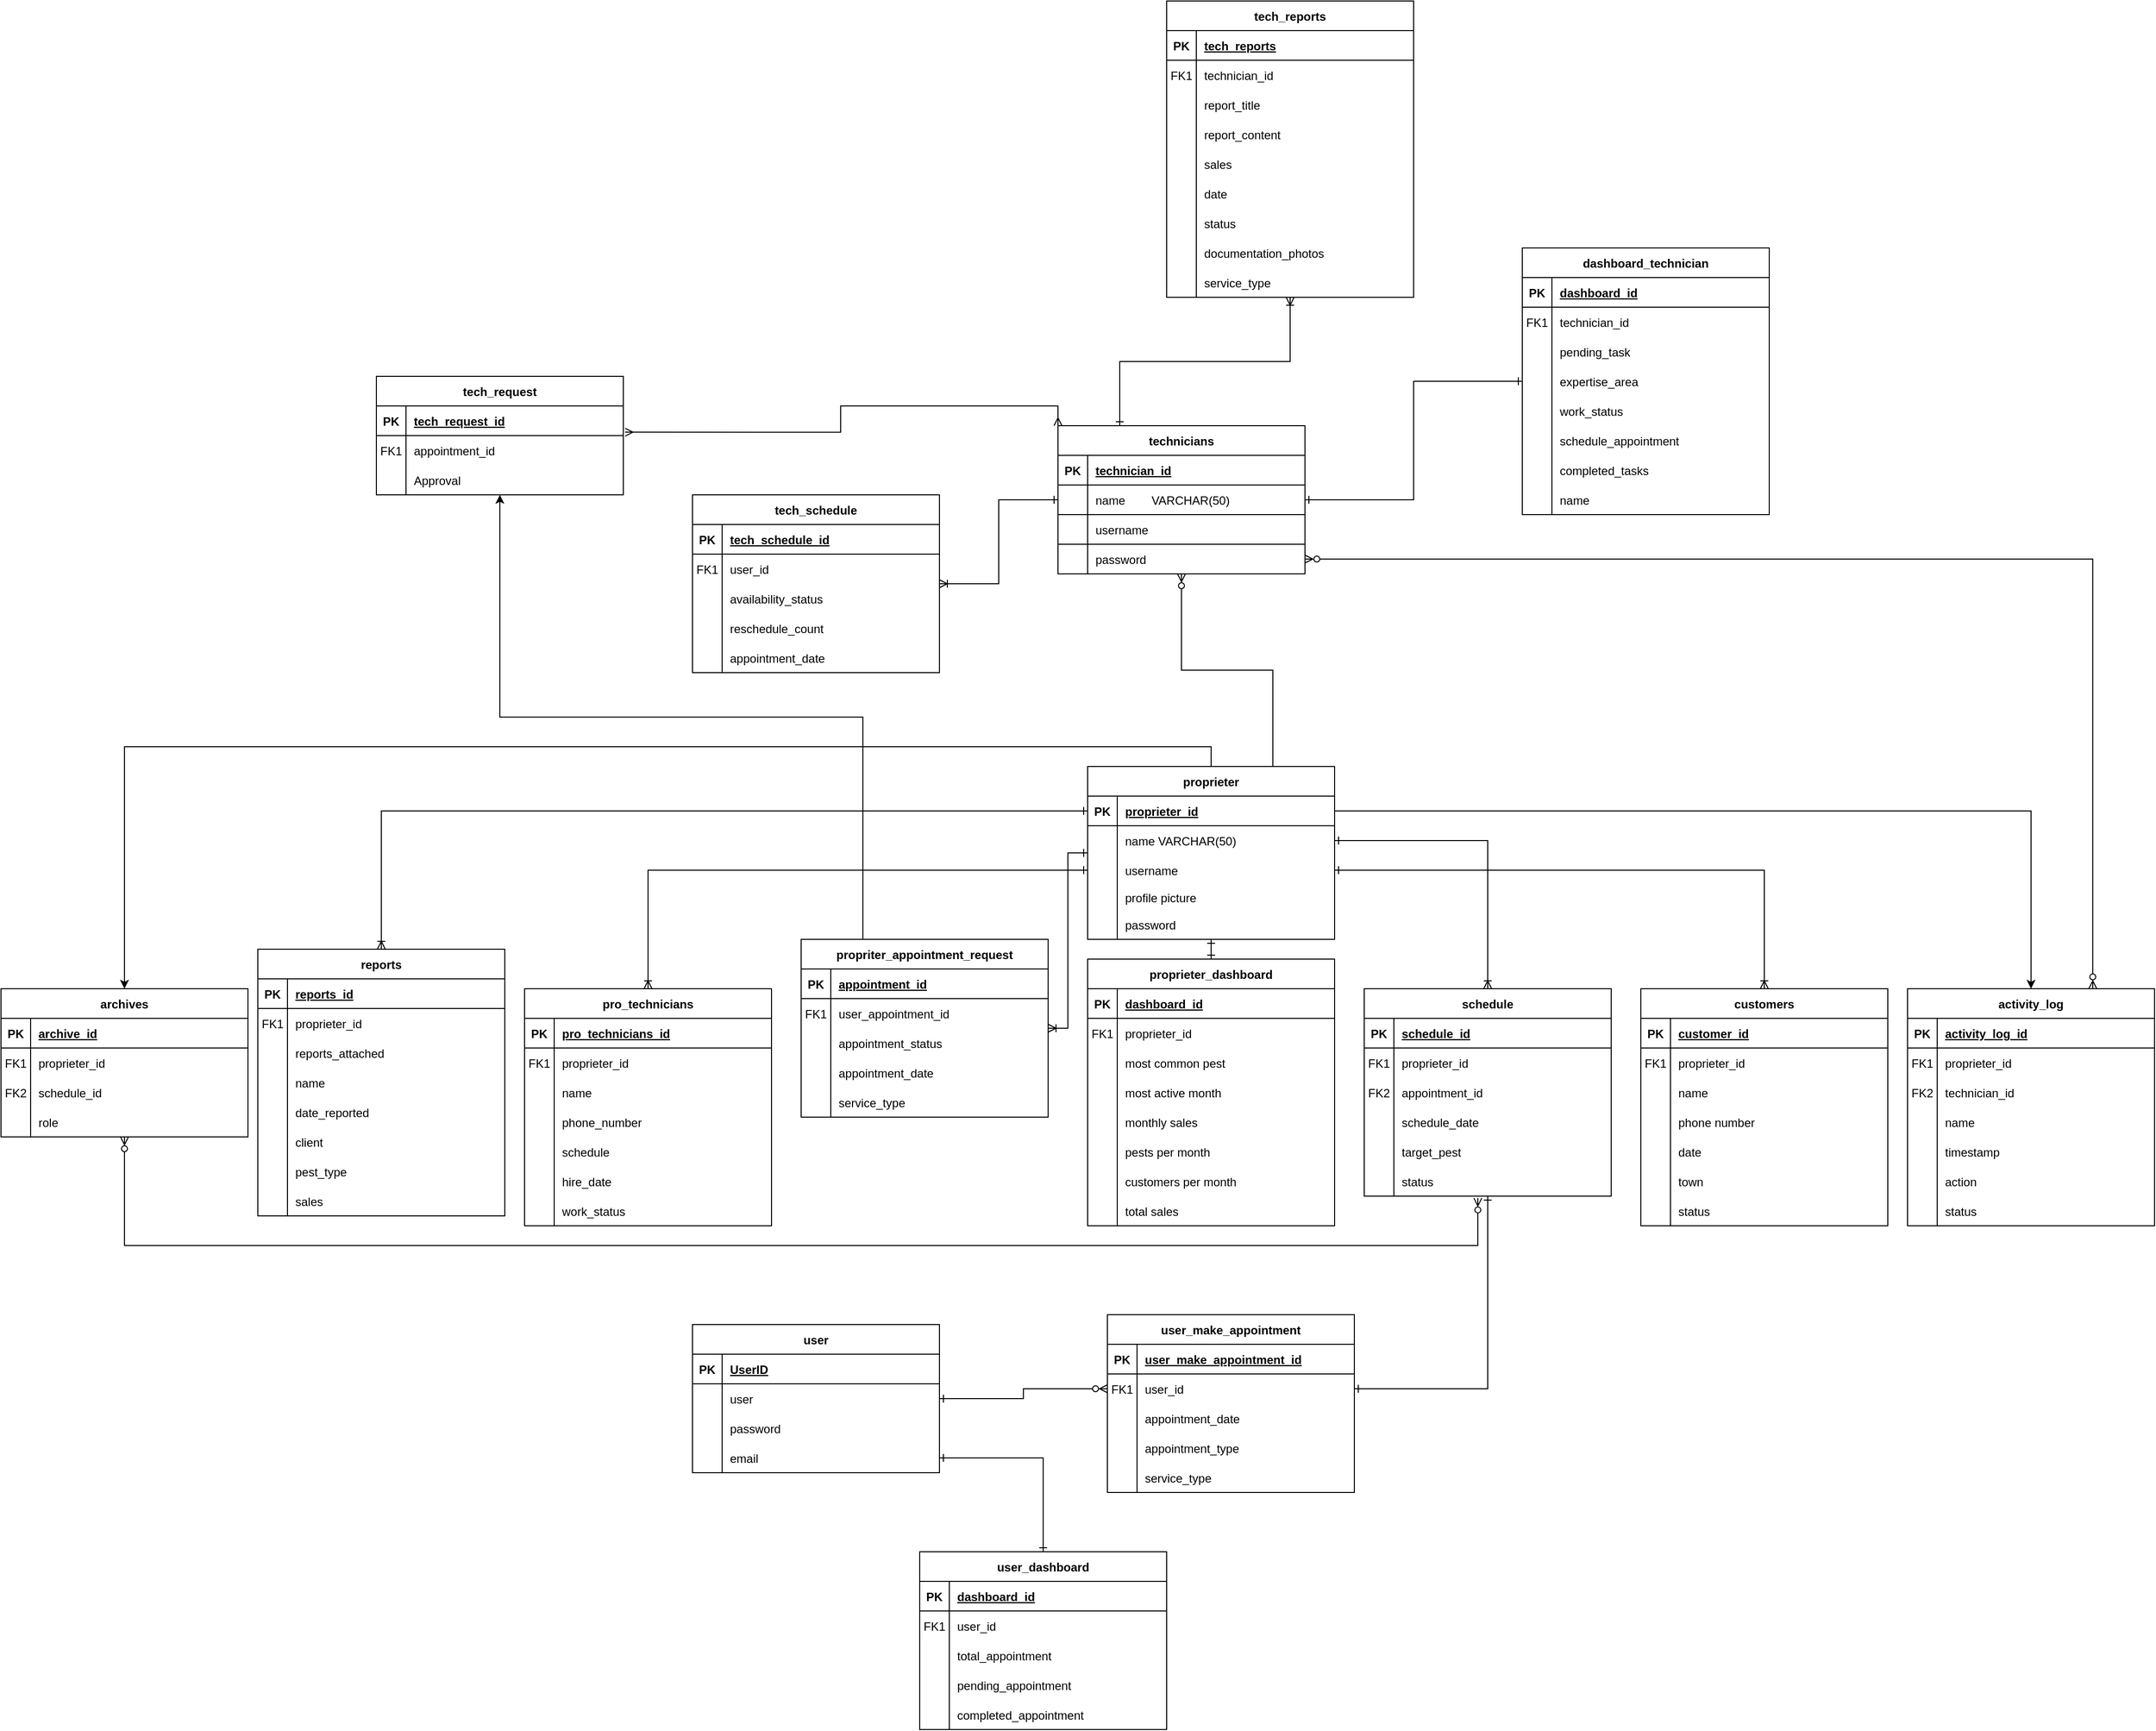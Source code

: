 <mxfile version="25.0.3">
  <diagram id="R2lEEEUBdFMjLlhIrx00" name="Page-1">
    <mxGraphModel dx="3402" dy="4295" grid="1" gridSize="10" guides="1" tooltips="1" connect="1" arrows="1" fold="1" page="1" pageScale="1" pageWidth="850" pageHeight="1100" math="0" shadow="0" extFonts="Permanent Marker^https://fonts.googleapis.com/css?family=Permanent+Marker">
      <root>
        <mxCell id="0" />
        <mxCell id="1" parent="0" />
        <mxCell id="Q827OxSYmzI7BKnQx_9Q-60" style="edgeStyle=orthogonalEdgeStyle;rounded=0;orthogonalLoop=1;jettySize=auto;html=1;endArrow=ERoneToMany;endFill=0;startArrow=ERone;startFill=0;" parent="1" source="C-vyLk0tnHw3VtMMgP7b-23" target="8Mbly1LcSY0_dQATiGGK-1" edge="1">
          <mxGeometry relative="1" as="geometry" />
        </mxCell>
        <mxCell id="Q827OxSYmzI7BKnQx_9Q-64" style="edgeStyle=orthogonalEdgeStyle;rounded=0;orthogonalLoop=1;jettySize=auto;html=1;exitX=0.5;exitY=1;exitDx=0;exitDy=0;entryX=0.5;entryY=0;entryDx=0;entryDy=0;endArrow=ERone;endFill=0;startArrow=ERone;startFill=0;" parent="1" source="C-vyLk0tnHw3VtMMgP7b-23" target="cI71D5kUGtU-VaRdHlNy-118" edge="1">
          <mxGeometry relative="1" as="geometry" />
        </mxCell>
        <mxCell id="Q827OxSYmzI7BKnQx_9Q-76" style="edgeStyle=orthogonalEdgeStyle;rounded=0;orthogonalLoop=1;jettySize=auto;html=1;exitX=0.5;exitY=0;exitDx=0;exitDy=0;entryX=0.5;entryY=0;entryDx=0;entryDy=0;" parent="1" source="C-vyLk0tnHw3VtMMgP7b-23" target="cI71D5kUGtU-VaRdHlNy-57" edge="1">
          <mxGeometry relative="1" as="geometry" />
        </mxCell>
        <mxCell id="Q827OxSYmzI7BKnQx_9Q-81" style="edgeStyle=orthogonalEdgeStyle;rounded=0;orthogonalLoop=1;jettySize=auto;html=1;exitX=0.75;exitY=0;exitDx=0;exitDy=0;startArrow=none;startFill=0;endArrow=ERzeroToMany;endFill=0;" parent="1" source="C-vyLk0tnHw3VtMMgP7b-23" target="cI71D5kUGtU-VaRdHlNy-68" edge="1">
          <mxGeometry relative="1" as="geometry" />
        </mxCell>
        <mxCell id="C-vyLk0tnHw3VtMMgP7b-23" value="proprieter" style="shape=table;startSize=30;container=1;collapsible=1;childLayout=tableLayout;fixedRows=1;rowLines=0;fontStyle=1;align=center;resizeLast=1;" parent="1" vertex="1">
          <mxGeometry x="-120" y="-1725" width="250" height="175" as="geometry">
            <mxRectangle x="-640" y="-1510" width="90" height="30" as="alternateBounds" />
          </mxGeometry>
        </mxCell>
        <mxCell id="C-vyLk0tnHw3VtMMgP7b-24" value="" style="shape=partialRectangle;collapsible=0;dropTarget=0;pointerEvents=0;fillColor=none;points=[[0,0.5],[1,0.5]];portConstraint=eastwest;top=0;left=0;right=0;bottom=1;" parent="C-vyLk0tnHw3VtMMgP7b-23" vertex="1">
          <mxGeometry y="30" width="250" height="30" as="geometry" />
        </mxCell>
        <mxCell id="C-vyLk0tnHw3VtMMgP7b-25" value="PK" style="shape=partialRectangle;overflow=hidden;connectable=0;fillColor=none;top=0;left=0;bottom=0;right=0;fontStyle=1;" parent="C-vyLk0tnHw3VtMMgP7b-24" vertex="1">
          <mxGeometry width="30" height="30" as="geometry">
            <mxRectangle width="30" height="30" as="alternateBounds" />
          </mxGeometry>
        </mxCell>
        <mxCell id="C-vyLk0tnHw3VtMMgP7b-26" value="proprieter_id" style="shape=partialRectangle;overflow=hidden;connectable=0;fillColor=none;top=0;left=0;bottom=0;right=0;align=left;spacingLeft=6;fontStyle=5;" parent="C-vyLk0tnHw3VtMMgP7b-24" vertex="1">
          <mxGeometry x="30" width="220" height="30" as="geometry">
            <mxRectangle width="220" height="30" as="alternateBounds" />
          </mxGeometry>
        </mxCell>
        <mxCell id="C-vyLk0tnHw3VtMMgP7b-27" value="" style="shape=partialRectangle;collapsible=0;dropTarget=0;pointerEvents=0;fillColor=none;points=[[0,0.5],[1,0.5]];portConstraint=eastwest;top=0;left=0;right=0;bottom=0;" parent="C-vyLk0tnHw3VtMMgP7b-23" vertex="1">
          <mxGeometry y="60" width="250" height="30" as="geometry" />
        </mxCell>
        <mxCell id="C-vyLk0tnHw3VtMMgP7b-28" value="" style="shape=partialRectangle;overflow=hidden;connectable=0;fillColor=none;top=0;left=0;bottom=0;right=0;" parent="C-vyLk0tnHw3VtMMgP7b-27" vertex="1">
          <mxGeometry width="30" height="30" as="geometry">
            <mxRectangle width="30" height="30" as="alternateBounds" />
          </mxGeometry>
        </mxCell>
        <mxCell id="C-vyLk0tnHw3VtMMgP7b-29" value="name VARCHAR(50)" style="shape=partialRectangle;overflow=hidden;connectable=0;fillColor=none;top=0;left=0;bottom=0;right=0;align=left;spacingLeft=6;" parent="C-vyLk0tnHw3VtMMgP7b-27" vertex="1">
          <mxGeometry x="30" width="220" height="30" as="geometry">
            <mxRectangle width="220" height="30" as="alternateBounds" />
          </mxGeometry>
        </mxCell>
        <mxCell id="1BJjtVjM7_XRCoQA_aKd-12" style="shape=partialRectangle;collapsible=0;dropTarget=0;pointerEvents=0;fillColor=none;points=[[0,0.5],[1,0.5]];portConstraint=eastwest;top=0;left=0;right=0;bottom=0;" parent="C-vyLk0tnHw3VtMMgP7b-23" vertex="1">
          <mxGeometry y="90" width="250" height="30" as="geometry" />
        </mxCell>
        <mxCell id="1BJjtVjM7_XRCoQA_aKd-13" style="shape=partialRectangle;overflow=hidden;connectable=0;fillColor=none;top=0;left=0;bottom=0;right=0;" parent="1BJjtVjM7_XRCoQA_aKd-12" vertex="1">
          <mxGeometry width="30" height="30" as="geometry">
            <mxRectangle width="30" height="30" as="alternateBounds" />
          </mxGeometry>
        </mxCell>
        <mxCell id="1BJjtVjM7_XRCoQA_aKd-14" value="username" style="shape=partialRectangle;overflow=hidden;connectable=0;fillColor=none;top=0;left=0;bottom=0;right=0;align=left;spacingLeft=6;" parent="1BJjtVjM7_XRCoQA_aKd-12" vertex="1">
          <mxGeometry x="30" width="220" height="30" as="geometry">
            <mxRectangle width="220" height="30" as="alternateBounds" />
          </mxGeometry>
        </mxCell>
        <mxCell id="ah3tRG5Q5GwXUM0Duo5X-91" style="shape=partialRectangle;collapsible=0;dropTarget=0;pointerEvents=0;fillColor=none;points=[[0,0.5],[1,0.5]];portConstraint=eastwest;top=0;left=0;right=0;bottom=0;" parent="C-vyLk0tnHw3VtMMgP7b-23" vertex="1">
          <mxGeometry y="120" width="250" height="25" as="geometry" />
        </mxCell>
        <mxCell id="ah3tRG5Q5GwXUM0Duo5X-92" style="shape=partialRectangle;overflow=hidden;connectable=0;fillColor=none;top=0;left=0;bottom=0;right=0;" parent="ah3tRG5Q5GwXUM0Duo5X-91" vertex="1">
          <mxGeometry width="30" height="25" as="geometry">
            <mxRectangle width="30" height="25" as="alternateBounds" />
          </mxGeometry>
        </mxCell>
        <mxCell id="ah3tRG5Q5GwXUM0Duo5X-93" value="profile picture" style="shape=partialRectangle;overflow=hidden;connectable=0;fillColor=none;top=0;left=0;bottom=0;right=0;align=left;spacingLeft=6;" parent="ah3tRG5Q5GwXUM0Duo5X-91" vertex="1">
          <mxGeometry x="30" width="220" height="25" as="geometry">
            <mxRectangle width="220" height="25" as="alternateBounds" />
          </mxGeometry>
        </mxCell>
        <mxCell id="1BJjtVjM7_XRCoQA_aKd-18" style="shape=partialRectangle;collapsible=0;dropTarget=0;pointerEvents=0;fillColor=none;points=[[0,0.5],[1,0.5]];portConstraint=eastwest;top=0;left=0;right=0;bottom=0;" parent="C-vyLk0tnHw3VtMMgP7b-23" vertex="1">
          <mxGeometry y="145" width="250" height="30" as="geometry" />
        </mxCell>
        <mxCell id="1BJjtVjM7_XRCoQA_aKd-19" style="shape=partialRectangle;overflow=hidden;connectable=0;fillColor=none;top=0;left=0;bottom=0;right=0;" parent="1BJjtVjM7_XRCoQA_aKd-18" vertex="1">
          <mxGeometry width="30" height="30" as="geometry">
            <mxRectangle width="30" height="30" as="alternateBounds" />
          </mxGeometry>
        </mxCell>
        <mxCell id="1BJjtVjM7_XRCoQA_aKd-20" value="password" style="shape=partialRectangle;overflow=hidden;connectable=0;fillColor=none;top=0;left=0;bottom=0;right=0;align=left;spacingLeft=6;" parent="1BJjtVjM7_XRCoQA_aKd-18" vertex="1">
          <mxGeometry x="30" width="220" height="30" as="geometry">
            <mxRectangle width="220" height="30" as="alternateBounds" />
          </mxGeometry>
        </mxCell>
        <mxCell id="cI71D5kUGtU-VaRdHlNy-8" value="schedule" style="shape=table;startSize=30;container=1;collapsible=1;childLayout=tableLayout;fixedRows=1;rowLines=0;fontStyle=1;align=center;resizeLast=1;" parent="1" vertex="1">
          <mxGeometry x="160" y="-1500" width="250" height="210" as="geometry" />
        </mxCell>
        <mxCell id="cI71D5kUGtU-VaRdHlNy-9" value="" style="shape=partialRectangle;collapsible=0;dropTarget=0;pointerEvents=0;fillColor=none;points=[[0,0.5],[1,0.5]];portConstraint=eastwest;top=0;left=0;right=0;bottom=1;" parent="cI71D5kUGtU-VaRdHlNy-8" vertex="1">
          <mxGeometry y="30" width="250" height="30" as="geometry" />
        </mxCell>
        <mxCell id="cI71D5kUGtU-VaRdHlNy-10" value="PK" style="shape=partialRectangle;overflow=hidden;connectable=0;fillColor=none;top=0;left=0;bottom=0;right=0;fontStyle=1;" parent="cI71D5kUGtU-VaRdHlNy-9" vertex="1">
          <mxGeometry width="30" height="30" as="geometry">
            <mxRectangle width="30" height="30" as="alternateBounds" />
          </mxGeometry>
        </mxCell>
        <mxCell id="cI71D5kUGtU-VaRdHlNy-11" value="schedule_id" style="shape=partialRectangle;overflow=hidden;connectable=0;fillColor=none;top=0;left=0;bottom=0;right=0;align=left;spacingLeft=6;fontStyle=5;" parent="cI71D5kUGtU-VaRdHlNy-9" vertex="1">
          <mxGeometry x="30" width="220" height="30" as="geometry">
            <mxRectangle width="220" height="30" as="alternateBounds" />
          </mxGeometry>
        </mxCell>
        <mxCell id="cI71D5kUGtU-VaRdHlNy-12" value="" style="shape=partialRectangle;collapsible=0;dropTarget=0;pointerEvents=0;fillColor=none;points=[[0,0.5],[1,0.5]];portConstraint=eastwest;top=0;left=0;right=0;bottom=0;" parent="cI71D5kUGtU-VaRdHlNy-8" vertex="1">
          <mxGeometry y="60" width="250" height="30" as="geometry" />
        </mxCell>
        <mxCell id="cI71D5kUGtU-VaRdHlNy-13" value="FK1" style="shape=partialRectangle;overflow=hidden;connectable=0;fillColor=none;top=0;left=0;bottom=0;right=0;" parent="cI71D5kUGtU-VaRdHlNy-12" vertex="1">
          <mxGeometry width="30" height="30" as="geometry">
            <mxRectangle width="30" height="30" as="alternateBounds" />
          </mxGeometry>
        </mxCell>
        <mxCell id="cI71D5kUGtU-VaRdHlNy-14" value="proprieter_id" style="shape=partialRectangle;overflow=hidden;connectable=0;fillColor=none;top=0;left=0;bottom=0;right=0;align=left;spacingLeft=6;" parent="cI71D5kUGtU-VaRdHlNy-12" vertex="1">
          <mxGeometry x="30" width="220" height="30" as="geometry">
            <mxRectangle width="220" height="30" as="alternateBounds" />
          </mxGeometry>
        </mxCell>
        <mxCell id="cI71D5kUGtU-VaRdHlNy-198" style="shape=partialRectangle;collapsible=0;dropTarget=0;pointerEvents=0;fillColor=none;points=[[0,0.5],[1,0.5]];portConstraint=eastwest;top=0;left=0;right=0;bottom=0;" parent="cI71D5kUGtU-VaRdHlNy-8" vertex="1">
          <mxGeometry y="90" width="250" height="30" as="geometry" />
        </mxCell>
        <mxCell id="cI71D5kUGtU-VaRdHlNy-199" value="FK2" style="shape=partialRectangle;overflow=hidden;connectable=0;fillColor=none;top=0;left=0;bottom=0;right=0;" parent="cI71D5kUGtU-VaRdHlNy-198" vertex="1">
          <mxGeometry width="30" height="30" as="geometry">
            <mxRectangle width="30" height="30" as="alternateBounds" />
          </mxGeometry>
        </mxCell>
        <mxCell id="cI71D5kUGtU-VaRdHlNy-200" value="appointment_id" style="shape=partialRectangle;overflow=hidden;connectable=0;fillColor=none;top=0;left=0;bottom=0;right=0;align=left;spacingLeft=6;" parent="cI71D5kUGtU-VaRdHlNy-198" vertex="1">
          <mxGeometry x="30" width="220" height="30" as="geometry">
            <mxRectangle width="220" height="30" as="alternateBounds" />
          </mxGeometry>
        </mxCell>
        <mxCell id="cI71D5kUGtU-VaRdHlNy-192" style="shape=partialRectangle;collapsible=0;dropTarget=0;pointerEvents=0;fillColor=none;points=[[0,0.5],[1,0.5]];portConstraint=eastwest;top=0;left=0;right=0;bottom=0;" parent="cI71D5kUGtU-VaRdHlNy-8" vertex="1">
          <mxGeometry y="120" width="250" height="30" as="geometry" />
        </mxCell>
        <mxCell id="cI71D5kUGtU-VaRdHlNy-193" style="shape=partialRectangle;overflow=hidden;connectable=0;fillColor=none;top=0;left=0;bottom=0;right=0;" parent="cI71D5kUGtU-VaRdHlNy-192" vertex="1">
          <mxGeometry width="30" height="30" as="geometry">
            <mxRectangle width="30" height="30" as="alternateBounds" />
          </mxGeometry>
        </mxCell>
        <mxCell id="cI71D5kUGtU-VaRdHlNy-194" value="schedule_date" style="shape=partialRectangle;overflow=hidden;connectable=0;fillColor=none;top=0;left=0;bottom=0;right=0;align=left;spacingLeft=6;" parent="cI71D5kUGtU-VaRdHlNy-192" vertex="1">
          <mxGeometry x="30" width="220" height="30" as="geometry">
            <mxRectangle width="220" height="30" as="alternateBounds" />
          </mxGeometry>
        </mxCell>
        <mxCell id="ah3tRG5Q5GwXUM0Duo5X-1" style="shape=partialRectangle;collapsible=0;dropTarget=0;pointerEvents=0;fillColor=none;points=[[0,0.5],[1,0.5]];portConstraint=eastwest;top=0;left=0;right=0;bottom=0;" parent="cI71D5kUGtU-VaRdHlNy-8" vertex="1">
          <mxGeometry y="150" width="250" height="30" as="geometry" />
        </mxCell>
        <mxCell id="ah3tRG5Q5GwXUM0Duo5X-2" style="shape=partialRectangle;overflow=hidden;connectable=0;fillColor=none;top=0;left=0;bottom=0;right=0;" parent="ah3tRG5Q5GwXUM0Duo5X-1" vertex="1">
          <mxGeometry width="30" height="30" as="geometry">
            <mxRectangle width="30" height="30" as="alternateBounds" />
          </mxGeometry>
        </mxCell>
        <mxCell id="ah3tRG5Q5GwXUM0Duo5X-3" value="target_pest" style="shape=partialRectangle;overflow=hidden;connectable=0;fillColor=none;top=0;left=0;bottom=0;right=0;align=left;spacingLeft=6;" parent="ah3tRG5Q5GwXUM0Duo5X-1" vertex="1">
          <mxGeometry x="30" width="220" height="30" as="geometry">
            <mxRectangle width="220" height="30" as="alternateBounds" />
          </mxGeometry>
        </mxCell>
        <mxCell id="cI71D5kUGtU-VaRdHlNy-189" style="shape=partialRectangle;collapsible=0;dropTarget=0;pointerEvents=0;fillColor=none;points=[[0,0.5],[1,0.5]];portConstraint=eastwest;top=0;left=0;right=0;bottom=0;" parent="cI71D5kUGtU-VaRdHlNy-8" vertex="1">
          <mxGeometry y="180" width="250" height="30" as="geometry" />
        </mxCell>
        <mxCell id="cI71D5kUGtU-VaRdHlNy-190" style="shape=partialRectangle;overflow=hidden;connectable=0;fillColor=none;top=0;left=0;bottom=0;right=0;" parent="cI71D5kUGtU-VaRdHlNy-189" vertex="1">
          <mxGeometry width="30" height="30" as="geometry">
            <mxRectangle width="30" height="30" as="alternateBounds" />
          </mxGeometry>
        </mxCell>
        <mxCell id="cI71D5kUGtU-VaRdHlNy-191" value="status" style="shape=partialRectangle;overflow=hidden;connectable=0;fillColor=none;top=0;left=0;bottom=0;right=0;align=left;spacingLeft=6;" parent="cI71D5kUGtU-VaRdHlNy-189" vertex="1">
          <mxGeometry x="30" width="220" height="30" as="geometry">
            <mxRectangle width="220" height="30" as="alternateBounds" />
          </mxGeometry>
        </mxCell>
        <mxCell id="cI71D5kUGtU-VaRdHlNy-15" value="activity_log" style="shape=table;startSize=30;container=1;collapsible=1;childLayout=tableLayout;fixedRows=1;rowLines=0;fontStyle=1;align=center;resizeLast=1;" parent="1" vertex="1">
          <mxGeometry x="710" y="-1500" width="250" height="240" as="geometry" />
        </mxCell>
        <mxCell id="cI71D5kUGtU-VaRdHlNy-16" value="" style="shape=partialRectangle;collapsible=0;dropTarget=0;pointerEvents=0;fillColor=none;points=[[0,0.5],[1,0.5]];portConstraint=eastwest;top=0;left=0;right=0;bottom=1;" parent="cI71D5kUGtU-VaRdHlNy-15" vertex="1">
          <mxGeometry y="30" width="250" height="30" as="geometry" />
        </mxCell>
        <mxCell id="cI71D5kUGtU-VaRdHlNy-17" value="PK" style="shape=partialRectangle;overflow=hidden;connectable=0;fillColor=none;top=0;left=0;bottom=0;right=0;fontStyle=1;" parent="cI71D5kUGtU-VaRdHlNy-16" vertex="1">
          <mxGeometry width="30" height="30" as="geometry">
            <mxRectangle width="30" height="30" as="alternateBounds" />
          </mxGeometry>
        </mxCell>
        <mxCell id="cI71D5kUGtU-VaRdHlNy-18" value="activity_log_id" style="shape=partialRectangle;overflow=hidden;connectable=0;fillColor=none;top=0;left=0;bottom=0;right=0;align=left;spacingLeft=6;fontStyle=5;" parent="cI71D5kUGtU-VaRdHlNy-16" vertex="1">
          <mxGeometry x="30" width="220" height="30" as="geometry">
            <mxRectangle width="220" height="30" as="alternateBounds" />
          </mxGeometry>
        </mxCell>
        <mxCell id="cI71D5kUGtU-VaRdHlNy-19" value="" style="shape=partialRectangle;collapsible=0;dropTarget=0;pointerEvents=0;fillColor=none;points=[[0,0.5],[1,0.5]];portConstraint=eastwest;top=0;left=0;right=0;bottom=0;" parent="cI71D5kUGtU-VaRdHlNy-15" vertex="1">
          <mxGeometry y="60" width="250" height="30" as="geometry" />
        </mxCell>
        <mxCell id="cI71D5kUGtU-VaRdHlNy-20" value="FK1" style="shape=partialRectangle;overflow=hidden;connectable=0;fillColor=none;top=0;left=0;bottom=0;right=0;" parent="cI71D5kUGtU-VaRdHlNy-19" vertex="1">
          <mxGeometry width="30" height="30" as="geometry">
            <mxRectangle width="30" height="30" as="alternateBounds" />
          </mxGeometry>
        </mxCell>
        <mxCell id="cI71D5kUGtU-VaRdHlNy-21" value="proprieter_id" style="shape=partialRectangle;overflow=hidden;connectable=0;fillColor=none;top=0;left=0;bottom=0;right=0;align=left;spacingLeft=6;" parent="cI71D5kUGtU-VaRdHlNy-19" vertex="1">
          <mxGeometry x="30" width="220" height="30" as="geometry">
            <mxRectangle width="220" height="30" as="alternateBounds" />
          </mxGeometry>
        </mxCell>
        <mxCell id="cI71D5kUGtU-VaRdHlNy-22" value="" style="shape=partialRectangle;collapsible=0;dropTarget=0;pointerEvents=0;fillColor=none;points=[[0,0.5],[1,0.5]];portConstraint=eastwest;top=0;left=0;right=0;bottom=0;" parent="cI71D5kUGtU-VaRdHlNy-15" vertex="1">
          <mxGeometry y="90" width="250" height="30" as="geometry" />
        </mxCell>
        <mxCell id="cI71D5kUGtU-VaRdHlNy-23" value="FK2" style="shape=partialRectangle;overflow=hidden;connectable=0;fillColor=none;top=0;left=0;bottom=0;right=0;" parent="cI71D5kUGtU-VaRdHlNy-22" vertex="1">
          <mxGeometry width="30" height="30" as="geometry">
            <mxRectangle width="30" height="30" as="alternateBounds" />
          </mxGeometry>
        </mxCell>
        <mxCell id="cI71D5kUGtU-VaRdHlNy-24" value="technician_id" style="shape=partialRectangle;overflow=hidden;connectable=0;fillColor=none;top=0;left=0;bottom=0;right=0;align=left;spacingLeft=6;" parent="cI71D5kUGtU-VaRdHlNy-22" vertex="1">
          <mxGeometry x="30" width="220" height="30" as="geometry">
            <mxRectangle width="220" height="30" as="alternateBounds" />
          </mxGeometry>
        </mxCell>
        <mxCell id="cI71D5kUGtU-VaRdHlNy-213" style="shape=partialRectangle;collapsible=0;dropTarget=0;pointerEvents=0;fillColor=none;points=[[0,0.5],[1,0.5]];portConstraint=eastwest;top=0;left=0;right=0;bottom=0;" parent="cI71D5kUGtU-VaRdHlNy-15" vertex="1">
          <mxGeometry y="120" width="250" height="30" as="geometry" />
        </mxCell>
        <mxCell id="cI71D5kUGtU-VaRdHlNy-214" style="shape=partialRectangle;overflow=hidden;connectable=0;fillColor=none;top=0;left=0;bottom=0;right=0;" parent="cI71D5kUGtU-VaRdHlNy-213" vertex="1">
          <mxGeometry width="30" height="30" as="geometry">
            <mxRectangle width="30" height="30" as="alternateBounds" />
          </mxGeometry>
        </mxCell>
        <mxCell id="cI71D5kUGtU-VaRdHlNy-215" value="name" style="shape=partialRectangle;overflow=hidden;connectable=0;fillColor=none;top=0;left=0;bottom=0;right=0;align=left;spacingLeft=6;" parent="cI71D5kUGtU-VaRdHlNy-213" vertex="1">
          <mxGeometry x="30" width="220" height="30" as="geometry">
            <mxRectangle width="220" height="30" as="alternateBounds" />
          </mxGeometry>
        </mxCell>
        <mxCell id="cI71D5kUGtU-VaRdHlNy-216" style="shape=partialRectangle;collapsible=0;dropTarget=0;pointerEvents=0;fillColor=none;points=[[0,0.5],[1,0.5]];portConstraint=eastwest;top=0;left=0;right=0;bottom=0;" parent="cI71D5kUGtU-VaRdHlNy-15" vertex="1">
          <mxGeometry y="150" width="250" height="30" as="geometry" />
        </mxCell>
        <mxCell id="cI71D5kUGtU-VaRdHlNy-217" style="shape=partialRectangle;overflow=hidden;connectable=0;fillColor=none;top=0;left=0;bottom=0;right=0;" parent="cI71D5kUGtU-VaRdHlNy-216" vertex="1">
          <mxGeometry width="30" height="30" as="geometry">
            <mxRectangle width="30" height="30" as="alternateBounds" />
          </mxGeometry>
        </mxCell>
        <mxCell id="cI71D5kUGtU-VaRdHlNy-218" value="timestamp" style="shape=partialRectangle;overflow=hidden;connectable=0;fillColor=none;top=0;left=0;bottom=0;right=0;align=left;spacingLeft=6;" parent="cI71D5kUGtU-VaRdHlNy-216" vertex="1">
          <mxGeometry x="30" width="220" height="30" as="geometry">
            <mxRectangle width="220" height="30" as="alternateBounds" />
          </mxGeometry>
        </mxCell>
        <mxCell id="cI71D5kUGtU-VaRdHlNy-219" style="shape=partialRectangle;collapsible=0;dropTarget=0;pointerEvents=0;fillColor=none;points=[[0,0.5],[1,0.5]];portConstraint=eastwest;top=0;left=0;right=0;bottom=0;" parent="cI71D5kUGtU-VaRdHlNy-15" vertex="1">
          <mxGeometry y="180" width="250" height="30" as="geometry" />
        </mxCell>
        <mxCell id="cI71D5kUGtU-VaRdHlNy-220" style="shape=partialRectangle;overflow=hidden;connectable=0;fillColor=none;top=0;left=0;bottom=0;right=0;" parent="cI71D5kUGtU-VaRdHlNy-219" vertex="1">
          <mxGeometry width="30" height="30" as="geometry">
            <mxRectangle width="30" height="30" as="alternateBounds" />
          </mxGeometry>
        </mxCell>
        <mxCell id="cI71D5kUGtU-VaRdHlNy-221" value="action" style="shape=partialRectangle;overflow=hidden;connectable=0;fillColor=none;top=0;left=0;bottom=0;right=0;align=left;spacingLeft=6;" parent="cI71D5kUGtU-VaRdHlNy-219" vertex="1">
          <mxGeometry x="30" width="220" height="30" as="geometry">
            <mxRectangle width="220" height="30" as="alternateBounds" />
          </mxGeometry>
        </mxCell>
        <mxCell id="cI71D5kUGtU-VaRdHlNy-222" style="shape=partialRectangle;collapsible=0;dropTarget=0;pointerEvents=0;fillColor=none;points=[[0,0.5],[1,0.5]];portConstraint=eastwest;top=0;left=0;right=0;bottom=0;" parent="cI71D5kUGtU-VaRdHlNy-15" vertex="1">
          <mxGeometry y="210" width="250" height="30" as="geometry" />
        </mxCell>
        <mxCell id="cI71D5kUGtU-VaRdHlNy-223" style="shape=partialRectangle;overflow=hidden;connectable=0;fillColor=none;top=0;left=0;bottom=0;right=0;" parent="cI71D5kUGtU-VaRdHlNy-222" vertex="1">
          <mxGeometry width="30" height="30" as="geometry">
            <mxRectangle width="30" height="30" as="alternateBounds" />
          </mxGeometry>
        </mxCell>
        <mxCell id="cI71D5kUGtU-VaRdHlNy-224" value="status" style="shape=partialRectangle;overflow=hidden;connectable=0;fillColor=none;top=0;left=0;bottom=0;right=0;align=left;spacingLeft=6;" parent="cI71D5kUGtU-VaRdHlNy-222" vertex="1">
          <mxGeometry x="30" width="220" height="30" as="geometry">
            <mxRectangle width="220" height="30" as="alternateBounds" />
          </mxGeometry>
        </mxCell>
        <mxCell id="cI71D5kUGtU-VaRdHlNy-26" value="customers" style="shape=table;startSize=30;container=1;collapsible=1;childLayout=tableLayout;fixedRows=1;rowLines=0;fontStyle=1;align=center;resizeLast=1;" parent="1" vertex="1">
          <mxGeometry x="440" y="-1500" width="250" height="240" as="geometry" />
        </mxCell>
        <mxCell id="cI71D5kUGtU-VaRdHlNy-27" value="" style="shape=partialRectangle;collapsible=0;dropTarget=0;pointerEvents=0;fillColor=none;points=[[0,0.5],[1,0.5]];portConstraint=eastwest;top=0;left=0;right=0;bottom=1;" parent="cI71D5kUGtU-VaRdHlNy-26" vertex="1">
          <mxGeometry y="30" width="250" height="30" as="geometry" />
        </mxCell>
        <mxCell id="cI71D5kUGtU-VaRdHlNy-28" value="PK" style="shape=partialRectangle;overflow=hidden;connectable=0;fillColor=none;top=0;left=0;bottom=0;right=0;fontStyle=1;" parent="cI71D5kUGtU-VaRdHlNy-27" vertex="1">
          <mxGeometry width="30" height="30" as="geometry">
            <mxRectangle width="30" height="30" as="alternateBounds" />
          </mxGeometry>
        </mxCell>
        <mxCell id="cI71D5kUGtU-VaRdHlNy-29" value="customer_id" style="shape=partialRectangle;overflow=hidden;connectable=0;fillColor=none;top=0;left=0;bottom=0;right=0;align=left;spacingLeft=6;fontStyle=5;" parent="cI71D5kUGtU-VaRdHlNy-27" vertex="1">
          <mxGeometry x="30" width="220" height="30" as="geometry">
            <mxRectangle width="220" height="30" as="alternateBounds" />
          </mxGeometry>
        </mxCell>
        <mxCell id="cI71D5kUGtU-VaRdHlNy-30" value="" style="shape=partialRectangle;collapsible=0;dropTarget=0;pointerEvents=0;fillColor=none;points=[[0,0.5],[1,0.5]];portConstraint=eastwest;top=0;left=0;right=0;bottom=0;" parent="cI71D5kUGtU-VaRdHlNy-26" vertex="1">
          <mxGeometry y="60" width="250" height="30" as="geometry" />
        </mxCell>
        <mxCell id="cI71D5kUGtU-VaRdHlNy-31" value="FK1" style="shape=partialRectangle;overflow=hidden;connectable=0;fillColor=none;top=0;left=0;bottom=0;right=0;" parent="cI71D5kUGtU-VaRdHlNy-30" vertex="1">
          <mxGeometry width="30" height="30" as="geometry">
            <mxRectangle width="30" height="30" as="alternateBounds" />
          </mxGeometry>
        </mxCell>
        <mxCell id="cI71D5kUGtU-VaRdHlNy-32" value="proprieter_id" style="shape=partialRectangle;overflow=hidden;connectable=0;fillColor=none;top=0;left=0;bottom=0;right=0;align=left;spacingLeft=6;" parent="cI71D5kUGtU-VaRdHlNy-30" vertex="1">
          <mxGeometry x="30" width="220" height="30" as="geometry">
            <mxRectangle width="220" height="30" as="alternateBounds" />
          </mxGeometry>
        </mxCell>
        <mxCell id="cI71D5kUGtU-VaRdHlNy-33" value="" style="shape=partialRectangle;collapsible=0;dropTarget=0;pointerEvents=0;fillColor=none;points=[[0,0.5],[1,0.5]];portConstraint=eastwest;top=0;left=0;right=0;bottom=0;" parent="cI71D5kUGtU-VaRdHlNy-26" vertex="1">
          <mxGeometry y="90" width="250" height="30" as="geometry" />
        </mxCell>
        <mxCell id="cI71D5kUGtU-VaRdHlNy-34" value="" style="shape=partialRectangle;overflow=hidden;connectable=0;fillColor=none;top=0;left=0;bottom=0;right=0;" parent="cI71D5kUGtU-VaRdHlNy-33" vertex="1">
          <mxGeometry width="30" height="30" as="geometry">
            <mxRectangle width="30" height="30" as="alternateBounds" />
          </mxGeometry>
        </mxCell>
        <mxCell id="cI71D5kUGtU-VaRdHlNy-35" value="name" style="shape=partialRectangle;overflow=hidden;connectable=0;fillColor=none;top=0;left=0;bottom=0;right=0;align=left;spacingLeft=6;" parent="cI71D5kUGtU-VaRdHlNy-33" vertex="1">
          <mxGeometry x="30" width="220" height="30" as="geometry">
            <mxRectangle width="220" height="30" as="alternateBounds" />
          </mxGeometry>
        </mxCell>
        <mxCell id="cI71D5kUGtU-VaRdHlNy-182" style="shape=partialRectangle;collapsible=0;dropTarget=0;pointerEvents=0;fillColor=none;points=[[0,0.5],[1,0.5]];portConstraint=eastwest;top=0;left=0;right=0;bottom=0;" parent="cI71D5kUGtU-VaRdHlNy-26" vertex="1">
          <mxGeometry y="120" width="250" height="30" as="geometry" />
        </mxCell>
        <mxCell id="cI71D5kUGtU-VaRdHlNy-183" style="shape=partialRectangle;overflow=hidden;connectable=0;fillColor=none;top=0;left=0;bottom=0;right=0;" parent="cI71D5kUGtU-VaRdHlNy-182" vertex="1">
          <mxGeometry width="30" height="30" as="geometry">
            <mxRectangle width="30" height="30" as="alternateBounds" />
          </mxGeometry>
        </mxCell>
        <mxCell id="cI71D5kUGtU-VaRdHlNy-184" value="phone number" style="shape=partialRectangle;overflow=hidden;connectable=0;fillColor=none;top=0;left=0;bottom=0;right=0;align=left;spacingLeft=6;" parent="cI71D5kUGtU-VaRdHlNy-182" vertex="1">
          <mxGeometry x="30" width="220" height="30" as="geometry">
            <mxRectangle width="220" height="30" as="alternateBounds" />
          </mxGeometry>
        </mxCell>
        <mxCell id="cI71D5kUGtU-VaRdHlNy-179" style="shape=partialRectangle;collapsible=0;dropTarget=0;pointerEvents=0;fillColor=none;points=[[0,0.5],[1,0.5]];portConstraint=eastwest;top=0;left=0;right=0;bottom=0;" parent="cI71D5kUGtU-VaRdHlNy-26" vertex="1">
          <mxGeometry y="150" width="250" height="30" as="geometry" />
        </mxCell>
        <mxCell id="cI71D5kUGtU-VaRdHlNy-180" style="shape=partialRectangle;overflow=hidden;connectable=0;fillColor=none;top=0;left=0;bottom=0;right=0;" parent="cI71D5kUGtU-VaRdHlNy-179" vertex="1">
          <mxGeometry width="30" height="30" as="geometry">
            <mxRectangle width="30" height="30" as="alternateBounds" />
          </mxGeometry>
        </mxCell>
        <mxCell id="cI71D5kUGtU-VaRdHlNy-181" value="date" style="shape=partialRectangle;overflow=hidden;connectable=0;fillColor=none;top=0;left=0;bottom=0;right=0;align=left;spacingLeft=6;" parent="cI71D5kUGtU-VaRdHlNy-179" vertex="1">
          <mxGeometry x="30" width="220" height="30" as="geometry">
            <mxRectangle width="220" height="30" as="alternateBounds" />
          </mxGeometry>
        </mxCell>
        <mxCell id="cI71D5kUGtU-VaRdHlNy-176" style="shape=partialRectangle;collapsible=0;dropTarget=0;pointerEvents=0;fillColor=none;points=[[0,0.5],[1,0.5]];portConstraint=eastwest;top=0;left=0;right=0;bottom=0;" parent="cI71D5kUGtU-VaRdHlNy-26" vertex="1">
          <mxGeometry y="180" width="250" height="30" as="geometry" />
        </mxCell>
        <mxCell id="cI71D5kUGtU-VaRdHlNy-177" style="shape=partialRectangle;overflow=hidden;connectable=0;fillColor=none;top=0;left=0;bottom=0;right=0;" parent="cI71D5kUGtU-VaRdHlNy-176" vertex="1">
          <mxGeometry width="30" height="30" as="geometry">
            <mxRectangle width="30" height="30" as="alternateBounds" />
          </mxGeometry>
        </mxCell>
        <mxCell id="cI71D5kUGtU-VaRdHlNy-178" value="town" style="shape=partialRectangle;overflow=hidden;connectable=0;fillColor=none;top=0;left=0;bottom=0;right=0;align=left;spacingLeft=6;" parent="cI71D5kUGtU-VaRdHlNy-176" vertex="1">
          <mxGeometry x="30" width="220" height="30" as="geometry">
            <mxRectangle width="220" height="30" as="alternateBounds" />
          </mxGeometry>
        </mxCell>
        <mxCell id="cI71D5kUGtU-VaRdHlNy-173" style="shape=partialRectangle;collapsible=0;dropTarget=0;pointerEvents=0;fillColor=none;points=[[0,0.5],[1,0.5]];portConstraint=eastwest;top=0;left=0;right=0;bottom=0;" parent="cI71D5kUGtU-VaRdHlNy-26" vertex="1">
          <mxGeometry y="210" width="250" height="30" as="geometry" />
        </mxCell>
        <mxCell id="cI71D5kUGtU-VaRdHlNy-174" style="shape=partialRectangle;overflow=hidden;connectable=0;fillColor=none;top=0;left=0;bottom=0;right=0;" parent="cI71D5kUGtU-VaRdHlNy-173" vertex="1">
          <mxGeometry width="30" height="30" as="geometry">
            <mxRectangle width="30" height="30" as="alternateBounds" />
          </mxGeometry>
        </mxCell>
        <mxCell id="cI71D5kUGtU-VaRdHlNy-175" value="status" style="shape=partialRectangle;overflow=hidden;connectable=0;fillColor=none;top=0;left=0;bottom=0;right=0;align=left;spacingLeft=6;" parent="cI71D5kUGtU-VaRdHlNy-173" vertex="1">
          <mxGeometry x="30" width="220" height="30" as="geometry">
            <mxRectangle width="220" height="30" as="alternateBounds" />
          </mxGeometry>
        </mxCell>
        <mxCell id="cI71D5kUGtU-VaRdHlNy-37" value="pro_technicians" style="shape=table;startSize=30;container=1;collapsible=1;childLayout=tableLayout;fixedRows=1;rowLines=0;fontStyle=1;align=center;resizeLast=1;" parent="1" vertex="1">
          <mxGeometry x="-690" y="-1500" width="250" height="240" as="geometry" />
        </mxCell>
        <mxCell id="cI71D5kUGtU-VaRdHlNy-38" value="" style="shape=partialRectangle;collapsible=0;dropTarget=0;pointerEvents=0;fillColor=none;points=[[0,0.5],[1,0.5]];portConstraint=eastwest;top=0;left=0;right=0;bottom=1;" parent="cI71D5kUGtU-VaRdHlNy-37" vertex="1">
          <mxGeometry y="30" width="250" height="30" as="geometry" />
        </mxCell>
        <mxCell id="cI71D5kUGtU-VaRdHlNy-39" value="PK" style="shape=partialRectangle;overflow=hidden;connectable=0;fillColor=none;top=0;left=0;bottom=0;right=0;fontStyle=1;" parent="cI71D5kUGtU-VaRdHlNy-38" vertex="1">
          <mxGeometry width="30" height="30" as="geometry">
            <mxRectangle width="30" height="30" as="alternateBounds" />
          </mxGeometry>
        </mxCell>
        <mxCell id="cI71D5kUGtU-VaRdHlNy-40" value="pro_technicians_id" style="shape=partialRectangle;overflow=hidden;connectable=0;fillColor=none;top=0;left=0;bottom=0;right=0;align=left;spacingLeft=6;fontStyle=5;" parent="cI71D5kUGtU-VaRdHlNy-38" vertex="1">
          <mxGeometry x="30" width="220" height="30" as="geometry">
            <mxRectangle width="220" height="30" as="alternateBounds" />
          </mxGeometry>
        </mxCell>
        <mxCell id="cI71D5kUGtU-VaRdHlNy-41" value="" style="shape=partialRectangle;collapsible=0;dropTarget=0;pointerEvents=0;fillColor=none;points=[[0,0.5],[1,0.5]];portConstraint=eastwest;top=0;left=0;right=0;bottom=0;" parent="cI71D5kUGtU-VaRdHlNy-37" vertex="1">
          <mxGeometry y="60" width="250" height="30" as="geometry" />
        </mxCell>
        <mxCell id="cI71D5kUGtU-VaRdHlNy-42" value="FK1" style="shape=partialRectangle;overflow=hidden;connectable=0;fillColor=none;top=0;left=0;bottom=0;right=0;" parent="cI71D5kUGtU-VaRdHlNy-41" vertex="1">
          <mxGeometry width="30" height="30" as="geometry">
            <mxRectangle width="30" height="30" as="alternateBounds" />
          </mxGeometry>
        </mxCell>
        <mxCell id="cI71D5kUGtU-VaRdHlNy-43" value="proprieter_id" style="shape=partialRectangle;overflow=hidden;connectable=0;fillColor=none;top=0;left=0;bottom=0;right=0;align=left;spacingLeft=6;" parent="cI71D5kUGtU-VaRdHlNy-41" vertex="1">
          <mxGeometry x="30" width="220" height="30" as="geometry">
            <mxRectangle width="220" height="30" as="alternateBounds" />
          </mxGeometry>
        </mxCell>
        <mxCell id="cI71D5kUGtU-VaRdHlNy-44" value="" style="shape=partialRectangle;collapsible=0;dropTarget=0;pointerEvents=0;fillColor=none;points=[[0,0.5],[1,0.5]];portConstraint=eastwest;top=0;left=0;right=0;bottom=0;" parent="cI71D5kUGtU-VaRdHlNy-37" vertex="1">
          <mxGeometry y="90" width="250" height="30" as="geometry" />
        </mxCell>
        <mxCell id="cI71D5kUGtU-VaRdHlNy-45" value="" style="shape=partialRectangle;overflow=hidden;connectable=0;fillColor=none;top=0;left=0;bottom=0;right=0;" parent="cI71D5kUGtU-VaRdHlNy-44" vertex="1">
          <mxGeometry width="30" height="30" as="geometry">
            <mxRectangle width="30" height="30" as="alternateBounds" />
          </mxGeometry>
        </mxCell>
        <mxCell id="cI71D5kUGtU-VaRdHlNy-46" value="name" style="shape=partialRectangle;overflow=hidden;connectable=0;fillColor=none;top=0;left=0;bottom=0;right=0;align=left;spacingLeft=6;" parent="cI71D5kUGtU-VaRdHlNy-44" vertex="1">
          <mxGeometry x="30" width="220" height="30" as="geometry">
            <mxRectangle width="220" height="30" as="alternateBounds" />
          </mxGeometry>
        </mxCell>
        <mxCell id="cI71D5kUGtU-VaRdHlNy-161" style="shape=partialRectangle;collapsible=0;dropTarget=0;pointerEvents=0;fillColor=none;points=[[0,0.5],[1,0.5]];portConstraint=eastwest;top=0;left=0;right=0;bottom=0;" parent="cI71D5kUGtU-VaRdHlNy-37" vertex="1">
          <mxGeometry y="120" width="250" height="30" as="geometry" />
        </mxCell>
        <mxCell id="cI71D5kUGtU-VaRdHlNy-162" style="shape=partialRectangle;overflow=hidden;connectable=0;fillColor=none;top=0;left=0;bottom=0;right=0;" parent="cI71D5kUGtU-VaRdHlNy-161" vertex="1">
          <mxGeometry width="30" height="30" as="geometry">
            <mxRectangle width="30" height="30" as="alternateBounds" />
          </mxGeometry>
        </mxCell>
        <mxCell id="cI71D5kUGtU-VaRdHlNy-163" value="phone_number" style="shape=partialRectangle;overflow=hidden;connectable=0;fillColor=none;top=0;left=0;bottom=0;right=0;align=left;spacingLeft=6;" parent="cI71D5kUGtU-VaRdHlNy-161" vertex="1">
          <mxGeometry x="30" width="220" height="30" as="geometry">
            <mxRectangle width="220" height="30" as="alternateBounds" />
          </mxGeometry>
        </mxCell>
        <mxCell id="cI71D5kUGtU-VaRdHlNy-164" style="shape=partialRectangle;collapsible=0;dropTarget=0;pointerEvents=0;fillColor=none;points=[[0,0.5],[1,0.5]];portConstraint=eastwest;top=0;left=0;right=0;bottom=0;" parent="cI71D5kUGtU-VaRdHlNy-37" vertex="1">
          <mxGeometry y="150" width="250" height="30" as="geometry" />
        </mxCell>
        <mxCell id="cI71D5kUGtU-VaRdHlNy-165" style="shape=partialRectangle;overflow=hidden;connectable=0;fillColor=none;top=0;left=0;bottom=0;right=0;" parent="cI71D5kUGtU-VaRdHlNy-164" vertex="1">
          <mxGeometry width="30" height="30" as="geometry">
            <mxRectangle width="30" height="30" as="alternateBounds" />
          </mxGeometry>
        </mxCell>
        <mxCell id="cI71D5kUGtU-VaRdHlNy-166" value="schedule" style="shape=partialRectangle;overflow=hidden;connectable=0;fillColor=none;top=0;left=0;bottom=0;right=0;align=left;spacingLeft=6;" parent="cI71D5kUGtU-VaRdHlNy-164" vertex="1">
          <mxGeometry x="30" width="220" height="30" as="geometry">
            <mxRectangle width="220" height="30" as="alternateBounds" />
          </mxGeometry>
        </mxCell>
        <mxCell id="ah3tRG5Q5GwXUM0Duo5X-97" style="shape=partialRectangle;collapsible=0;dropTarget=0;pointerEvents=0;fillColor=none;points=[[0,0.5],[1,0.5]];portConstraint=eastwest;top=0;left=0;right=0;bottom=0;" parent="cI71D5kUGtU-VaRdHlNy-37" vertex="1">
          <mxGeometry y="180" width="250" height="30" as="geometry" />
        </mxCell>
        <mxCell id="ah3tRG5Q5GwXUM0Duo5X-98" style="shape=partialRectangle;overflow=hidden;connectable=0;fillColor=none;top=0;left=0;bottom=0;right=0;" parent="ah3tRG5Q5GwXUM0Duo5X-97" vertex="1">
          <mxGeometry width="30" height="30" as="geometry">
            <mxRectangle width="30" height="30" as="alternateBounds" />
          </mxGeometry>
        </mxCell>
        <mxCell id="ah3tRG5Q5GwXUM0Duo5X-99" value="hire_date" style="shape=partialRectangle;overflow=hidden;connectable=0;fillColor=none;top=0;left=0;bottom=0;right=0;align=left;spacingLeft=6;" parent="ah3tRG5Q5GwXUM0Duo5X-97" vertex="1">
          <mxGeometry x="30" width="220" height="30" as="geometry">
            <mxRectangle width="220" height="30" as="alternateBounds" />
          </mxGeometry>
        </mxCell>
        <mxCell id="cI71D5kUGtU-VaRdHlNy-167" style="shape=partialRectangle;collapsible=0;dropTarget=0;pointerEvents=0;fillColor=none;points=[[0,0.5],[1,0.5]];portConstraint=eastwest;top=0;left=0;right=0;bottom=0;" parent="cI71D5kUGtU-VaRdHlNy-37" vertex="1">
          <mxGeometry y="210" width="250" height="30" as="geometry" />
        </mxCell>
        <mxCell id="cI71D5kUGtU-VaRdHlNy-168" style="shape=partialRectangle;overflow=hidden;connectable=0;fillColor=none;top=0;left=0;bottom=0;right=0;" parent="cI71D5kUGtU-VaRdHlNy-167" vertex="1">
          <mxGeometry width="30" height="30" as="geometry">
            <mxRectangle width="30" height="30" as="alternateBounds" />
          </mxGeometry>
        </mxCell>
        <mxCell id="cI71D5kUGtU-VaRdHlNy-169" value="work_status" style="shape=partialRectangle;overflow=hidden;connectable=0;fillColor=none;top=0;left=0;bottom=0;right=0;align=left;spacingLeft=6;" parent="cI71D5kUGtU-VaRdHlNy-167" vertex="1">
          <mxGeometry x="30" width="220" height="30" as="geometry">
            <mxRectangle width="220" height="30" as="alternateBounds" />
          </mxGeometry>
        </mxCell>
        <mxCell id="cI71D5kUGtU-VaRdHlNy-47" value="reports" style="shape=table;startSize=30;container=1;collapsible=1;childLayout=tableLayout;fixedRows=1;rowLines=0;fontStyle=1;align=center;resizeLast=1;" parent="1" vertex="1">
          <mxGeometry x="-960" y="-1540" width="250" height="270" as="geometry" />
        </mxCell>
        <mxCell id="cI71D5kUGtU-VaRdHlNy-48" value="" style="shape=partialRectangle;collapsible=0;dropTarget=0;pointerEvents=0;fillColor=none;points=[[0,0.5],[1,0.5]];portConstraint=eastwest;top=0;left=0;right=0;bottom=1;" parent="cI71D5kUGtU-VaRdHlNy-47" vertex="1">
          <mxGeometry y="30" width="250" height="30" as="geometry" />
        </mxCell>
        <mxCell id="cI71D5kUGtU-VaRdHlNy-49" value="PK" style="shape=partialRectangle;overflow=hidden;connectable=0;fillColor=none;top=0;left=0;bottom=0;right=0;fontStyle=1;" parent="cI71D5kUGtU-VaRdHlNy-48" vertex="1">
          <mxGeometry width="30" height="30" as="geometry">
            <mxRectangle width="30" height="30" as="alternateBounds" />
          </mxGeometry>
        </mxCell>
        <mxCell id="cI71D5kUGtU-VaRdHlNy-50" value="reports_id" style="shape=partialRectangle;overflow=hidden;connectable=0;fillColor=none;top=0;left=0;bottom=0;right=0;align=left;spacingLeft=6;fontStyle=5;" parent="cI71D5kUGtU-VaRdHlNy-48" vertex="1">
          <mxGeometry x="30" width="220" height="30" as="geometry">
            <mxRectangle width="220" height="30" as="alternateBounds" />
          </mxGeometry>
        </mxCell>
        <mxCell id="cI71D5kUGtU-VaRdHlNy-51" value="" style="shape=partialRectangle;collapsible=0;dropTarget=0;pointerEvents=0;fillColor=none;points=[[0,0.5],[1,0.5]];portConstraint=eastwest;top=0;left=0;right=0;bottom=0;" parent="cI71D5kUGtU-VaRdHlNy-47" vertex="1">
          <mxGeometry y="60" width="250" height="30" as="geometry" />
        </mxCell>
        <mxCell id="cI71D5kUGtU-VaRdHlNy-52" value="FK1" style="shape=partialRectangle;overflow=hidden;connectable=0;fillColor=none;top=0;left=0;bottom=0;right=0;" parent="cI71D5kUGtU-VaRdHlNy-51" vertex="1">
          <mxGeometry width="30" height="30" as="geometry">
            <mxRectangle width="30" height="30" as="alternateBounds" />
          </mxGeometry>
        </mxCell>
        <mxCell id="cI71D5kUGtU-VaRdHlNy-53" value="proprieter_id" style="shape=partialRectangle;overflow=hidden;connectable=0;fillColor=none;top=0;left=0;bottom=0;right=0;align=left;spacingLeft=6;" parent="cI71D5kUGtU-VaRdHlNy-51" vertex="1">
          <mxGeometry x="30" width="220" height="30" as="geometry">
            <mxRectangle width="220" height="30" as="alternateBounds" />
          </mxGeometry>
        </mxCell>
        <mxCell id="ah3tRG5Q5GwXUM0Duo5X-115" style="shape=partialRectangle;collapsible=0;dropTarget=0;pointerEvents=0;fillColor=none;points=[[0,0.5],[1,0.5]];portConstraint=eastwest;top=0;left=0;right=0;bottom=0;" parent="cI71D5kUGtU-VaRdHlNy-47" vertex="1">
          <mxGeometry y="90" width="250" height="30" as="geometry" />
        </mxCell>
        <mxCell id="ah3tRG5Q5GwXUM0Duo5X-116" style="shape=partialRectangle;overflow=hidden;connectable=0;fillColor=none;top=0;left=0;bottom=0;right=0;" parent="ah3tRG5Q5GwXUM0Duo5X-115" vertex="1">
          <mxGeometry width="30" height="30" as="geometry">
            <mxRectangle width="30" height="30" as="alternateBounds" />
          </mxGeometry>
        </mxCell>
        <mxCell id="ah3tRG5Q5GwXUM0Duo5X-117" value="reports_attached" style="shape=partialRectangle;overflow=hidden;connectable=0;fillColor=none;top=0;left=0;bottom=0;right=0;align=left;spacingLeft=6;" parent="ah3tRG5Q5GwXUM0Duo5X-115" vertex="1">
          <mxGeometry x="30" width="220" height="30" as="geometry">
            <mxRectangle width="220" height="30" as="alternateBounds" />
          </mxGeometry>
        </mxCell>
        <mxCell id="cI71D5kUGtU-VaRdHlNy-54" value="" style="shape=partialRectangle;collapsible=0;dropTarget=0;pointerEvents=0;fillColor=none;points=[[0,0.5],[1,0.5]];portConstraint=eastwest;top=0;left=0;right=0;bottom=0;" parent="cI71D5kUGtU-VaRdHlNy-47" vertex="1">
          <mxGeometry y="120" width="250" height="30" as="geometry" />
        </mxCell>
        <mxCell id="cI71D5kUGtU-VaRdHlNy-55" value="" style="shape=partialRectangle;overflow=hidden;connectable=0;fillColor=none;top=0;left=0;bottom=0;right=0;" parent="cI71D5kUGtU-VaRdHlNy-54" vertex="1">
          <mxGeometry width="30" height="30" as="geometry">
            <mxRectangle width="30" height="30" as="alternateBounds" />
          </mxGeometry>
        </mxCell>
        <mxCell id="cI71D5kUGtU-VaRdHlNy-56" value="name" style="shape=partialRectangle;overflow=hidden;connectable=0;fillColor=none;top=0;left=0;bottom=0;right=0;align=left;spacingLeft=6;" parent="cI71D5kUGtU-VaRdHlNy-54" vertex="1">
          <mxGeometry x="30" width="220" height="30" as="geometry">
            <mxRectangle width="220" height="30" as="alternateBounds" />
          </mxGeometry>
        </mxCell>
        <mxCell id="cI71D5kUGtU-VaRdHlNy-201" style="shape=partialRectangle;collapsible=0;dropTarget=0;pointerEvents=0;fillColor=none;points=[[0,0.5],[1,0.5]];portConstraint=eastwest;top=0;left=0;right=0;bottom=0;" parent="cI71D5kUGtU-VaRdHlNy-47" vertex="1">
          <mxGeometry y="150" width="250" height="30" as="geometry" />
        </mxCell>
        <mxCell id="cI71D5kUGtU-VaRdHlNy-202" style="shape=partialRectangle;overflow=hidden;connectable=0;fillColor=none;top=0;left=0;bottom=0;right=0;" parent="cI71D5kUGtU-VaRdHlNy-201" vertex="1">
          <mxGeometry width="30" height="30" as="geometry">
            <mxRectangle width="30" height="30" as="alternateBounds" />
          </mxGeometry>
        </mxCell>
        <mxCell id="cI71D5kUGtU-VaRdHlNy-203" value="date_reported" style="shape=partialRectangle;overflow=hidden;connectable=0;fillColor=none;top=0;left=0;bottom=0;right=0;align=left;spacingLeft=6;" parent="cI71D5kUGtU-VaRdHlNy-201" vertex="1">
          <mxGeometry x="30" width="220" height="30" as="geometry">
            <mxRectangle width="220" height="30" as="alternateBounds" />
          </mxGeometry>
        </mxCell>
        <mxCell id="cI71D5kUGtU-VaRdHlNy-204" style="shape=partialRectangle;collapsible=0;dropTarget=0;pointerEvents=0;fillColor=none;points=[[0,0.5],[1,0.5]];portConstraint=eastwest;top=0;left=0;right=0;bottom=0;" parent="cI71D5kUGtU-VaRdHlNy-47" vertex="1">
          <mxGeometry y="180" width="250" height="30" as="geometry" />
        </mxCell>
        <mxCell id="cI71D5kUGtU-VaRdHlNy-205" style="shape=partialRectangle;overflow=hidden;connectable=0;fillColor=none;top=0;left=0;bottom=0;right=0;" parent="cI71D5kUGtU-VaRdHlNy-204" vertex="1">
          <mxGeometry width="30" height="30" as="geometry">
            <mxRectangle width="30" height="30" as="alternateBounds" />
          </mxGeometry>
        </mxCell>
        <mxCell id="cI71D5kUGtU-VaRdHlNy-206" value="client" style="shape=partialRectangle;overflow=hidden;connectable=0;fillColor=none;top=0;left=0;bottom=0;right=0;align=left;spacingLeft=6;" parent="cI71D5kUGtU-VaRdHlNy-204" vertex="1">
          <mxGeometry x="30" width="220" height="30" as="geometry">
            <mxRectangle width="220" height="30" as="alternateBounds" />
          </mxGeometry>
        </mxCell>
        <mxCell id="cI71D5kUGtU-VaRdHlNy-207" style="shape=partialRectangle;collapsible=0;dropTarget=0;pointerEvents=0;fillColor=none;points=[[0,0.5],[1,0.5]];portConstraint=eastwest;top=0;left=0;right=0;bottom=0;" parent="cI71D5kUGtU-VaRdHlNy-47" vertex="1">
          <mxGeometry y="210" width="250" height="30" as="geometry" />
        </mxCell>
        <mxCell id="cI71D5kUGtU-VaRdHlNy-208" style="shape=partialRectangle;overflow=hidden;connectable=0;fillColor=none;top=0;left=0;bottom=0;right=0;" parent="cI71D5kUGtU-VaRdHlNy-207" vertex="1">
          <mxGeometry width="30" height="30" as="geometry">
            <mxRectangle width="30" height="30" as="alternateBounds" />
          </mxGeometry>
        </mxCell>
        <mxCell id="cI71D5kUGtU-VaRdHlNy-209" value="pest_type " style="shape=partialRectangle;overflow=hidden;connectable=0;fillColor=none;top=0;left=0;bottom=0;right=0;align=left;spacingLeft=6;" parent="cI71D5kUGtU-VaRdHlNy-207" vertex="1">
          <mxGeometry x="30" width="220" height="30" as="geometry">
            <mxRectangle width="220" height="30" as="alternateBounds" />
          </mxGeometry>
        </mxCell>
        <mxCell id="cI71D5kUGtU-VaRdHlNy-210" style="shape=partialRectangle;collapsible=0;dropTarget=0;pointerEvents=0;fillColor=none;points=[[0,0.5],[1,0.5]];portConstraint=eastwest;top=0;left=0;right=0;bottom=0;" parent="cI71D5kUGtU-VaRdHlNy-47" vertex="1">
          <mxGeometry y="240" width="250" height="30" as="geometry" />
        </mxCell>
        <mxCell id="cI71D5kUGtU-VaRdHlNy-211" style="shape=partialRectangle;overflow=hidden;connectable=0;fillColor=none;top=0;left=0;bottom=0;right=0;" parent="cI71D5kUGtU-VaRdHlNy-210" vertex="1">
          <mxGeometry width="30" height="30" as="geometry">
            <mxRectangle width="30" height="30" as="alternateBounds" />
          </mxGeometry>
        </mxCell>
        <mxCell id="cI71D5kUGtU-VaRdHlNy-212" value="sales" style="shape=partialRectangle;overflow=hidden;connectable=0;fillColor=none;top=0;left=0;bottom=0;right=0;align=left;spacingLeft=6;" parent="cI71D5kUGtU-VaRdHlNy-210" vertex="1">
          <mxGeometry x="30" width="220" height="30" as="geometry">
            <mxRectangle width="220" height="30" as="alternateBounds" />
          </mxGeometry>
        </mxCell>
        <mxCell id="Ny-Iuiv0DjFLUztnrQTj-20" style="edgeStyle=orthogonalEdgeStyle;rounded=0;orthogonalLoop=1;jettySize=auto;html=1;entryX=0.46;entryY=1.065;entryDx=0;entryDy=0;entryPerimeter=0;startArrow=ERzeroToMany;startFill=0;endArrow=ERzeroToMany;endFill=0;" parent="1" source="cI71D5kUGtU-VaRdHlNy-57" target="cI71D5kUGtU-VaRdHlNy-189" edge="1">
          <mxGeometry relative="1" as="geometry">
            <mxPoint x="-690" y="-1110" as="targetPoint" />
            <Array as="points">
              <mxPoint x="-1095" y="-1240" />
              <mxPoint x="275" y="-1240" />
            </Array>
          </mxGeometry>
        </mxCell>
        <mxCell id="cI71D5kUGtU-VaRdHlNy-57" value="archives" style="shape=table;startSize=30;container=1;collapsible=1;childLayout=tableLayout;fixedRows=1;rowLines=0;fontStyle=1;align=center;resizeLast=1;" parent="1" vertex="1">
          <mxGeometry x="-1220" y="-1500" width="250" height="150" as="geometry" />
        </mxCell>
        <mxCell id="cI71D5kUGtU-VaRdHlNy-58" value="" style="shape=partialRectangle;collapsible=0;dropTarget=0;pointerEvents=0;fillColor=none;points=[[0,0.5],[1,0.5]];portConstraint=eastwest;top=0;left=0;right=0;bottom=1;" parent="cI71D5kUGtU-VaRdHlNy-57" vertex="1">
          <mxGeometry y="30" width="250" height="30" as="geometry" />
        </mxCell>
        <mxCell id="cI71D5kUGtU-VaRdHlNy-59" value="PK" style="shape=partialRectangle;overflow=hidden;connectable=0;fillColor=none;top=0;left=0;bottom=0;right=0;fontStyle=1;" parent="cI71D5kUGtU-VaRdHlNy-58" vertex="1">
          <mxGeometry width="30" height="30" as="geometry">
            <mxRectangle width="30" height="30" as="alternateBounds" />
          </mxGeometry>
        </mxCell>
        <mxCell id="cI71D5kUGtU-VaRdHlNy-60" value="archive_id" style="shape=partialRectangle;overflow=hidden;connectable=0;fillColor=none;top=0;left=0;bottom=0;right=0;align=left;spacingLeft=6;fontStyle=5;" parent="cI71D5kUGtU-VaRdHlNy-58" vertex="1">
          <mxGeometry x="30" width="220" height="30" as="geometry">
            <mxRectangle width="220" height="30" as="alternateBounds" />
          </mxGeometry>
        </mxCell>
        <mxCell id="cI71D5kUGtU-VaRdHlNy-61" value="" style="shape=partialRectangle;collapsible=0;dropTarget=0;pointerEvents=0;fillColor=none;points=[[0,0.5],[1,0.5]];portConstraint=eastwest;top=0;left=0;right=0;bottom=0;" parent="cI71D5kUGtU-VaRdHlNy-57" vertex="1">
          <mxGeometry y="60" width="250" height="30" as="geometry" />
        </mxCell>
        <mxCell id="cI71D5kUGtU-VaRdHlNy-62" value="FK1" style="shape=partialRectangle;overflow=hidden;connectable=0;fillColor=none;top=0;left=0;bottom=0;right=0;" parent="cI71D5kUGtU-VaRdHlNy-61" vertex="1">
          <mxGeometry width="30" height="30" as="geometry">
            <mxRectangle width="30" height="30" as="alternateBounds" />
          </mxGeometry>
        </mxCell>
        <mxCell id="cI71D5kUGtU-VaRdHlNy-63" value="proprieter_id" style="shape=partialRectangle;overflow=hidden;connectable=0;fillColor=none;top=0;left=0;bottom=0;right=0;align=left;spacingLeft=6;" parent="cI71D5kUGtU-VaRdHlNy-61" vertex="1">
          <mxGeometry x="30" width="220" height="30" as="geometry">
            <mxRectangle width="220" height="30" as="alternateBounds" />
          </mxGeometry>
        </mxCell>
        <mxCell id="cI71D5kUGtU-VaRdHlNy-64" value="" style="shape=partialRectangle;collapsible=0;dropTarget=0;pointerEvents=0;fillColor=none;points=[[0,0.5],[1,0.5]];portConstraint=eastwest;top=0;left=0;right=0;bottom=0;" parent="cI71D5kUGtU-VaRdHlNy-57" vertex="1">
          <mxGeometry y="90" width="250" height="30" as="geometry" />
        </mxCell>
        <mxCell id="cI71D5kUGtU-VaRdHlNy-65" value="FK2" style="shape=partialRectangle;overflow=hidden;connectable=0;fillColor=none;top=0;left=0;bottom=0;right=0;" parent="cI71D5kUGtU-VaRdHlNy-64" vertex="1">
          <mxGeometry width="30" height="30" as="geometry">
            <mxRectangle width="30" height="30" as="alternateBounds" />
          </mxGeometry>
        </mxCell>
        <mxCell id="cI71D5kUGtU-VaRdHlNy-66" value="schedule_id" style="shape=partialRectangle;overflow=hidden;connectable=0;fillColor=none;top=0;left=0;bottom=0;right=0;align=left;spacingLeft=6;" parent="cI71D5kUGtU-VaRdHlNy-64" vertex="1">
          <mxGeometry x="30" width="220" height="30" as="geometry">
            <mxRectangle width="220" height="30" as="alternateBounds" />
          </mxGeometry>
        </mxCell>
        <mxCell id="cI71D5kUGtU-VaRdHlNy-228" style="shape=partialRectangle;collapsible=0;dropTarget=0;pointerEvents=0;fillColor=none;points=[[0,0.5],[1,0.5]];portConstraint=eastwest;top=0;left=0;right=0;bottom=0;" parent="cI71D5kUGtU-VaRdHlNy-57" vertex="1">
          <mxGeometry y="120" width="250" height="30" as="geometry" />
        </mxCell>
        <mxCell id="cI71D5kUGtU-VaRdHlNy-229" style="shape=partialRectangle;overflow=hidden;connectable=0;fillColor=none;top=0;left=0;bottom=0;right=0;" parent="cI71D5kUGtU-VaRdHlNy-228" vertex="1">
          <mxGeometry width="30" height="30" as="geometry">
            <mxRectangle width="30" height="30" as="alternateBounds" />
          </mxGeometry>
        </mxCell>
        <mxCell id="cI71D5kUGtU-VaRdHlNy-230" value="role" style="shape=partialRectangle;overflow=hidden;connectable=0;fillColor=none;top=0;left=0;bottom=0;right=0;align=left;spacingLeft=6;" parent="cI71D5kUGtU-VaRdHlNy-228" vertex="1">
          <mxGeometry x="30" width="220" height="30" as="geometry">
            <mxRectangle width="220" height="30" as="alternateBounds" />
          </mxGeometry>
        </mxCell>
        <mxCell id="Q827OxSYmzI7BKnQx_9Q-84" style="edgeStyle=orthogonalEdgeStyle;rounded=0;orthogonalLoop=1;jettySize=auto;html=1;exitX=0.25;exitY=0;exitDx=0;exitDy=0;startArrow=ERone;startFill=0;endArrow=ERoneToMany;endFill=0;" parent="1" source="cI71D5kUGtU-VaRdHlNy-68" target="cI71D5kUGtU-VaRdHlNy-88" edge="1">
          <mxGeometry relative="1" as="geometry" />
        </mxCell>
        <mxCell id="cI71D5kUGtU-VaRdHlNy-68" value="technicians" style="shape=table;startSize=30;container=1;collapsible=1;childLayout=tableLayout;fixedRows=1;rowLines=0;fontStyle=1;align=center;resizeLast=1;" parent="1" vertex="1">
          <mxGeometry x="-150" y="-2070" width="250" height="150" as="geometry" />
        </mxCell>
        <mxCell id="cI71D5kUGtU-VaRdHlNy-69" value="" style="shape=partialRectangle;collapsible=0;dropTarget=0;pointerEvents=0;fillColor=none;points=[[0,0.5],[1,0.5]];portConstraint=eastwest;top=0;left=0;right=0;bottom=1;" parent="cI71D5kUGtU-VaRdHlNy-68" vertex="1">
          <mxGeometry y="30" width="250" height="30" as="geometry" />
        </mxCell>
        <mxCell id="cI71D5kUGtU-VaRdHlNy-70" value="PK" style="shape=partialRectangle;overflow=hidden;connectable=0;fillColor=none;top=0;left=0;bottom=0;right=0;fontStyle=1;" parent="cI71D5kUGtU-VaRdHlNy-69" vertex="1">
          <mxGeometry width="30" height="30" as="geometry">
            <mxRectangle width="30" height="30" as="alternateBounds" />
          </mxGeometry>
        </mxCell>
        <mxCell id="cI71D5kUGtU-VaRdHlNy-71" value="technician_id" style="shape=partialRectangle;overflow=hidden;connectable=0;fillColor=none;top=0;left=0;bottom=0;right=0;align=left;spacingLeft=6;fontStyle=5;" parent="cI71D5kUGtU-VaRdHlNy-69" vertex="1">
          <mxGeometry x="30" width="220" height="30" as="geometry">
            <mxRectangle width="220" height="30" as="alternateBounds" />
          </mxGeometry>
        </mxCell>
        <mxCell id="cI71D5kUGtU-VaRdHlNy-231" style="shape=partialRectangle;collapsible=0;dropTarget=0;pointerEvents=0;fillColor=none;points=[[0,0.5],[1,0.5]];portConstraint=eastwest;top=0;left=0;right=0;bottom=1;" parent="cI71D5kUGtU-VaRdHlNy-68" vertex="1">
          <mxGeometry y="60" width="250" height="30" as="geometry" />
        </mxCell>
        <mxCell id="cI71D5kUGtU-VaRdHlNy-232" value="" style="shape=partialRectangle;overflow=hidden;connectable=0;fillColor=none;top=0;left=0;bottom=0;right=0;fontStyle=0;" parent="cI71D5kUGtU-VaRdHlNy-231" vertex="1">
          <mxGeometry width="30" height="30" as="geometry">
            <mxRectangle width="30" height="30" as="alternateBounds" />
          </mxGeometry>
        </mxCell>
        <mxCell id="cI71D5kUGtU-VaRdHlNy-233" value="name        VARCHAR(50)" style="shape=partialRectangle;overflow=hidden;connectable=0;fillColor=none;top=0;left=0;bottom=0;right=0;align=left;spacingLeft=6;fontStyle=0;" parent="cI71D5kUGtU-VaRdHlNy-231" vertex="1">
          <mxGeometry x="30" width="220" height="30" as="geometry">
            <mxRectangle width="220" height="30" as="alternateBounds" />
          </mxGeometry>
        </mxCell>
        <mxCell id="1BJjtVjM7_XRCoQA_aKd-24" style="shape=partialRectangle;collapsible=0;dropTarget=0;pointerEvents=0;fillColor=none;points=[[0,0.5],[1,0.5]];portConstraint=eastwest;top=0;left=0;right=0;bottom=1;" parent="cI71D5kUGtU-VaRdHlNy-68" vertex="1">
          <mxGeometry y="90" width="250" height="30" as="geometry" />
        </mxCell>
        <mxCell id="1BJjtVjM7_XRCoQA_aKd-25" style="shape=partialRectangle;overflow=hidden;connectable=0;fillColor=none;top=0;left=0;bottom=0;right=0;fontStyle=0;" parent="1BJjtVjM7_XRCoQA_aKd-24" vertex="1">
          <mxGeometry width="30" height="30" as="geometry">
            <mxRectangle width="30" height="30" as="alternateBounds" />
          </mxGeometry>
        </mxCell>
        <mxCell id="1BJjtVjM7_XRCoQA_aKd-26" value="username" style="shape=partialRectangle;overflow=hidden;connectable=0;fillColor=none;top=0;left=0;bottom=0;right=0;align=left;spacingLeft=6;fontStyle=0;" parent="1BJjtVjM7_XRCoQA_aKd-24" vertex="1">
          <mxGeometry x="30" width="220" height="30" as="geometry">
            <mxRectangle width="220" height="30" as="alternateBounds" />
          </mxGeometry>
        </mxCell>
        <mxCell id="1BJjtVjM7_XRCoQA_aKd-27" style="shape=partialRectangle;collapsible=0;dropTarget=0;pointerEvents=0;fillColor=none;points=[[0,0.5],[1,0.5]];portConstraint=eastwest;top=0;left=0;right=0;bottom=1;" parent="cI71D5kUGtU-VaRdHlNy-68" vertex="1">
          <mxGeometry y="120" width="250" height="30" as="geometry" />
        </mxCell>
        <mxCell id="1BJjtVjM7_XRCoQA_aKd-28" style="shape=partialRectangle;overflow=hidden;connectable=0;fillColor=none;top=0;left=0;bottom=0;right=0;fontStyle=0;" parent="1BJjtVjM7_XRCoQA_aKd-27" vertex="1">
          <mxGeometry width="30" height="30" as="geometry">
            <mxRectangle width="30" height="30" as="alternateBounds" />
          </mxGeometry>
        </mxCell>
        <mxCell id="1BJjtVjM7_XRCoQA_aKd-29" value="password" style="shape=partialRectangle;overflow=hidden;connectable=0;fillColor=none;top=0;left=0;bottom=0;right=0;align=left;spacingLeft=6;fontStyle=0;" parent="1BJjtVjM7_XRCoQA_aKd-27" vertex="1">
          <mxGeometry x="30" width="220" height="30" as="geometry">
            <mxRectangle width="220" height="30" as="alternateBounds" />
          </mxGeometry>
        </mxCell>
        <mxCell id="cI71D5kUGtU-VaRdHlNy-78" value="tech_schedule" style="shape=table;startSize=30;container=1;collapsible=1;childLayout=tableLayout;fixedRows=1;rowLines=0;fontStyle=1;align=center;resizeLast=1;" parent="1" vertex="1">
          <mxGeometry x="-520" y="-2000" width="250" height="180" as="geometry" />
        </mxCell>
        <mxCell id="cI71D5kUGtU-VaRdHlNy-79" value="" style="shape=partialRectangle;collapsible=0;dropTarget=0;pointerEvents=0;fillColor=none;points=[[0,0.5],[1,0.5]];portConstraint=eastwest;top=0;left=0;right=0;bottom=1;" parent="cI71D5kUGtU-VaRdHlNy-78" vertex="1">
          <mxGeometry y="30" width="250" height="30" as="geometry" />
        </mxCell>
        <mxCell id="cI71D5kUGtU-VaRdHlNy-80" value="PK" style="shape=partialRectangle;overflow=hidden;connectable=0;fillColor=none;top=0;left=0;bottom=0;right=0;fontStyle=1;" parent="cI71D5kUGtU-VaRdHlNy-79" vertex="1">
          <mxGeometry width="30" height="30" as="geometry">
            <mxRectangle width="30" height="30" as="alternateBounds" />
          </mxGeometry>
        </mxCell>
        <mxCell id="cI71D5kUGtU-VaRdHlNy-81" value="tech_schedule_id" style="shape=partialRectangle;overflow=hidden;connectable=0;fillColor=none;top=0;left=0;bottom=0;right=0;align=left;spacingLeft=6;fontStyle=5;" parent="cI71D5kUGtU-VaRdHlNy-79" vertex="1">
          <mxGeometry x="30" width="220" height="30" as="geometry">
            <mxRectangle width="220" height="30" as="alternateBounds" />
          </mxGeometry>
        </mxCell>
        <mxCell id="cI71D5kUGtU-VaRdHlNy-82" value="" style="shape=partialRectangle;collapsible=0;dropTarget=0;pointerEvents=0;fillColor=none;points=[[0,0.5],[1,0.5]];portConstraint=eastwest;top=0;left=0;right=0;bottom=0;" parent="cI71D5kUGtU-VaRdHlNy-78" vertex="1">
          <mxGeometry y="60" width="250" height="30" as="geometry" />
        </mxCell>
        <mxCell id="cI71D5kUGtU-VaRdHlNy-83" value="FK1" style="shape=partialRectangle;overflow=hidden;connectable=0;fillColor=none;top=0;left=0;bottom=0;right=0;" parent="cI71D5kUGtU-VaRdHlNy-82" vertex="1">
          <mxGeometry width="30" height="30" as="geometry">
            <mxRectangle width="30" height="30" as="alternateBounds" />
          </mxGeometry>
        </mxCell>
        <mxCell id="cI71D5kUGtU-VaRdHlNy-84" value="user_id" style="shape=partialRectangle;overflow=hidden;connectable=0;fillColor=none;top=0;left=0;bottom=0;right=0;align=left;spacingLeft=6;" parent="cI71D5kUGtU-VaRdHlNy-82" vertex="1">
          <mxGeometry x="30" width="220" height="30" as="geometry">
            <mxRectangle width="220" height="30" as="alternateBounds" />
          </mxGeometry>
        </mxCell>
        <mxCell id="ah3tRG5Q5GwXUM0Duo5X-94" style="shape=partialRectangle;collapsible=0;dropTarget=0;pointerEvents=0;fillColor=none;points=[[0,0.5],[1,0.5]];portConstraint=eastwest;top=0;left=0;right=0;bottom=0;" parent="cI71D5kUGtU-VaRdHlNy-78" vertex="1">
          <mxGeometry y="90" width="250" height="30" as="geometry" />
        </mxCell>
        <mxCell id="ah3tRG5Q5GwXUM0Duo5X-95" style="shape=partialRectangle;overflow=hidden;connectable=0;fillColor=none;top=0;left=0;bottom=0;right=0;" parent="ah3tRG5Q5GwXUM0Duo5X-94" vertex="1">
          <mxGeometry width="30" height="30" as="geometry">
            <mxRectangle width="30" height="30" as="alternateBounds" />
          </mxGeometry>
        </mxCell>
        <mxCell id="ah3tRG5Q5GwXUM0Duo5X-96" value="availability_status" style="shape=partialRectangle;overflow=hidden;connectable=0;fillColor=none;top=0;left=0;bottom=0;right=0;align=left;spacingLeft=6;" parent="ah3tRG5Q5GwXUM0Duo5X-94" vertex="1">
          <mxGeometry x="30" width="220" height="30" as="geometry">
            <mxRectangle width="220" height="30" as="alternateBounds" />
          </mxGeometry>
        </mxCell>
        <mxCell id="ah3tRG5Q5GwXUM0Duo5X-100" style="shape=partialRectangle;collapsible=0;dropTarget=0;pointerEvents=0;fillColor=none;points=[[0,0.5],[1,0.5]];portConstraint=eastwest;top=0;left=0;right=0;bottom=0;" parent="cI71D5kUGtU-VaRdHlNy-78" vertex="1">
          <mxGeometry y="120" width="250" height="30" as="geometry" />
        </mxCell>
        <mxCell id="ah3tRG5Q5GwXUM0Duo5X-101" style="shape=partialRectangle;overflow=hidden;connectable=0;fillColor=none;top=0;left=0;bottom=0;right=0;" parent="ah3tRG5Q5GwXUM0Duo5X-100" vertex="1">
          <mxGeometry width="30" height="30" as="geometry">
            <mxRectangle width="30" height="30" as="alternateBounds" />
          </mxGeometry>
        </mxCell>
        <mxCell id="ah3tRG5Q5GwXUM0Duo5X-102" value="reschedule_count" style="shape=partialRectangle;overflow=hidden;connectable=0;fillColor=none;top=0;left=0;bottom=0;right=0;align=left;spacingLeft=6;" parent="ah3tRG5Q5GwXUM0Duo5X-100" vertex="1">
          <mxGeometry x="30" width="220" height="30" as="geometry">
            <mxRectangle width="220" height="30" as="alternateBounds" />
          </mxGeometry>
        </mxCell>
        <mxCell id="cI71D5kUGtU-VaRdHlNy-85" value="" style="shape=partialRectangle;collapsible=0;dropTarget=0;pointerEvents=0;fillColor=none;points=[[0,0.5],[1,0.5]];portConstraint=eastwest;top=0;left=0;right=0;bottom=0;" parent="cI71D5kUGtU-VaRdHlNy-78" vertex="1">
          <mxGeometry y="150" width="250" height="30" as="geometry" />
        </mxCell>
        <mxCell id="cI71D5kUGtU-VaRdHlNy-86" value="" style="shape=partialRectangle;overflow=hidden;connectable=0;fillColor=none;top=0;left=0;bottom=0;right=0;" parent="cI71D5kUGtU-VaRdHlNy-85" vertex="1">
          <mxGeometry width="30" height="30" as="geometry">
            <mxRectangle width="30" height="30" as="alternateBounds" />
          </mxGeometry>
        </mxCell>
        <mxCell id="cI71D5kUGtU-VaRdHlNy-87" value="appointment_date" style="shape=partialRectangle;overflow=hidden;connectable=0;fillColor=none;top=0;left=0;bottom=0;right=0;align=left;spacingLeft=6;" parent="cI71D5kUGtU-VaRdHlNy-85" vertex="1">
          <mxGeometry x="30" width="220" height="30" as="geometry">
            <mxRectangle width="220" height="30" as="alternateBounds" />
          </mxGeometry>
        </mxCell>
        <mxCell id="cI71D5kUGtU-VaRdHlNy-88" value="tech_reports" style="shape=table;startSize=30;container=1;collapsible=1;childLayout=tableLayout;fixedRows=1;rowLines=0;fontStyle=1;align=center;resizeLast=1;" parent="1" vertex="1">
          <mxGeometry x="-40" y="-2500" width="250" height="300" as="geometry" />
        </mxCell>
        <mxCell id="cI71D5kUGtU-VaRdHlNy-89" value="" style="shape=partialRectangle;collapsible=0;dropTarget=0;pointerEvents=0;fillColor=none;points=[[0,0.5],[1,0.5]];portConstraint=eastwest;top=0;left=0;right=0;bottom=1;" parent="cI71D5kUGtU-VaRdHlNy-88" vertex="1">
          <mxGeometry y="30" width="250" height="30" as="geometry" />
        </mxCell>
        <mxCell id="cI71D5kUGtU-VaRdHlNy-90" value="PK" style="shape=partialRectangle;overflow=hidden;connectable=0;fillColor=none;top=0;left=0;bottom=0;right=0;fontStyle=1;" parent="cI71D5kUGtU-VaRdHlNy-89" vertex="1">
          <mxGeometry width="30" height="30" as="geometry">
            <mxRectangle width="30" height="30" as="alternateBounds" />
          </mxGeometry>
        </mxCell>
        <mxCell id="cI71D5kUGtU-VaRdHlNy-91" value="tech_reports" style="shape=partialRectangle;overflow=hidden;connectable=0;fillColor=none;top=0;left=0;bottom=0;right=0;align=left;spacingLeft=6;fontStyle=5;" parent="cI71D5kUGtU-VaRdHlNy-89" vertex="1">
          <mxGeometry x="30" width="220" height="30" as="geometry">
            <mxRectangle width="220" height="30" as="alternateBounds" />
          </mxGeometry>
        </mxCell>
        <mxCell id="cI71D5kUGtU-VaRdHlNy-92" value="" style="shape=partialRectangle;collapsible=0;dropTarget=0;pointerEvents=0;fillColor=none;points=[[0,0.5],[1,0.5]];portConstraint=eastwest;top=0;left=0;right=0;bottom=0;" parent="cI71D5kUGtU-VaRdHlNy-88" vertex="1">
          <mxGeometry y="60" width="250" height="30" as="geometry" />
        </mxCell>
        <mxCell id="cI71D5kUGtU-VaRdHlNy-93" value="FK1" style="shape=partialRectangle;overflow=hidden;connectable=0;fillColor=none;top=0;left=0;bottom=0;right=0;" parent="cI71D5kUGtU-VaRdHlNy-92" vertex="1">
          <mxGeometry width="30" height="30" as="geometry">
            <mxRectangle width="30" height="30" as="alternateBounds" />
          </mxGeometry>
        </mxCell>
        <mxCell id="cI71D5kUGtU-VaRdHlNy-94" value="technician_id" style="shape=partialRectangle;overflow=hidden;connectable=0;fillColor=none;top=0;left=0;bottom=0;right=0;align=left;spacingLeft=6;" parent="cI71D5kUGtU-VaRdHlNy-92" vertex="1">
          <mxGeometry x="30" width="220" height="30" as="geometry">
            <mxRectangle width="220" height="30" as="alternateBounds" />
          </mxGeometry>
        </mxCell>
        <mxCell id="cI71D5kUGtU-VaRdHlNy-95" value="" style="shape=partialRectangle;collapsible=0;dropTarget=0;pointerEvents=0;fillColor=none;points=[[0,0.5],[1,0.5]];portConstraint=eastwest;top=0;left=0;right=0;bottom=0;" parent="cI71D5kUGtU-VaRdHlNy-88" vertex="1">
          <mxGeometry y="90" width="250" height="30" as="geometry" />
        </mxCell>
        <mxCell id="cI71D5kUGtU-VaRdHlNy-96" value="" style="shape=partialRectangle;overflow=hidden;connectable=0;fillColor=none;top=0;left=0;bottom=0;right=0;" parent="cI71D5kUGtU-VaRdHlNy-95" vertex="1">
          <mxGeometry width="30" height="30" as="geometry">
            <mxRectangle width="30" height="30" as="alternateBounds" />
          </mxGeometry>
        </mxCell>
        <mxCell id="cI71D5kUGtU-VaRdHlNy-97" value="report_title" style="shape=partialRectangle;overflow=hidden;connectable=0;fillColor=none;top=0;left=0;bottom=0;right=0;align=left;spacingLeft=6;" parent="cI71D5kUGtU-VaRdHlNy-95" vertex="1">
          <mxGeometry x="30" width="220" height="30" as="geometry">
            <mxRectangle width="220" height="30" as="alternateBounds" />
          </mxGeometry>
        </mxCell>
        <mxCell id="cI71D5kUGtU-VaRdHlNy-235" style="shape=partialRectangle;collapsible=0;dropTarget=0;pointerEvents=0;fillColor=none;points=[[0,0.5],[1,0.5]];portConstraint=eastwest;top=0;left=0;right=0;bottom=0;" parent="cI71D5kUGtU-VaRdHlNy-88" vertex="1">
          <mxGeometry y="120" width="250" height="30" as="geometry" />
        </mxCell>
        <mxCell id="cI71D5kUGtU-VaRdHlNy-236" style="shape=partialRectangle;overflow=hidden;connectable=0;fillColor=none;top=0;left=0;bottom=0;right=0;" parent="cI71D5kUGtU-VaRdHlNy-235" vertex="1">
          <mxGeometry width="30" height="30" as="geometry">
            <mxRectangle width="30" height="30" as="alternateBounds" />
          </mxGeometry>
        </mxCell>
        <mxCell id="cI71D5kUGtU-VaRdHlNy-237" value="report_content" style="shape=partialRectangle;overflow=hidden;connectable=0;fillColor=none;top=0;left=0;bottom=0;right=0;align=left;spacingLeft=6;" parent="cI71D5kUGtU-VaRdHlNy-235" vertex="1">
          <mxGeometry x="30" width="220" height="30" as="geometry">
            <mxRectangle width="220" height="30" as="alternateBounds" />
          </mxGeometry>
        </mxCell>
        <mxCell id="ah3tRG5Q5GwXUM0Duo5X-43" style="shape=partialRectangle;collapsible=0;dropTarget=0;pointerEvents=0;fillColor=none;points=[[0,0.5],[1,0.5]];portConstraint=eastwest;top=0;left=0;right=0;bottom=0;" parent="cI71D5kUGtU-VaRdHlNy-88" vertex="1">
          <mxGeometry y="150" width="250" height="30" as="geometry" />
        </mxCell>
        <mxCell id="ah3tRG5Q5GwXUM0Duo5X-44" style="shape=partialRectangle;overflow=hidden;connectable=0;fillColor=none;top=0;left=0;bottom=0;right=0;" parent="ah3tRG5Q5GwXUM0Duo5X-43" vertex="1">
          <mxGeometry width="30" height="30" as="geometry">
            <mxRectangle width="30" height="30" as="alternateBounds" />
          </mxGeometry>
        </mxCell>
        <mxCell id="ah3tRG5Q5GwXUM0Duo5X-45" value="sales" style="shape=partialRectangle;overflow=hidden;connectable=0;fillColor=none;top=0;left=0;bottom=0;right=0;align=left;spacingLeft=6;" parent="ah3tRG5Q5GwXUM0Duo5X-43" vertex="1">
          <mxGeometry x="30" width="220" height="30" as="geometry">
            <mxRectangle width="220" height="30" as="alternateBounds" />
          </mxGeometry>
        </mxCell>
        <mxCell id="cI71D5kUGtU-VaRdHlNy-238" style="shape=partialRectangle;collapsible=0;dropTarget=0;pointerEvents=0;fillColor=none;points=[[0,0.5],[1,0.5]];portConstraint=eastwest;top=0;left=0;right=0;bottom=0;" parent="cI71D5kUGtU-VaRdHlNy-88" vertex="1">
          <mxGeometry y="180" width="250" height="30" as="geometry" />
        </mxCell>
        <mxCell id="cI71D5kUGtU-VaRdHlNy-239" style="shape=partialRectangle;overflow=hidden;connectable=0;fillColor=none;top=0;left=0;bottom=0;right=0;" parent="cI71D5kUGtU-VaRdHlNy-238" vertex="1">
          <mxGeometry width="30" height="30" as="geometry">
            <mxRectangle width="30" height="30" as="alternateBounds" />
          </mxGeometry>
        </mxCell>
        <mxCell id="cI71D5kUGtU-VaRdHlNy-240" value="date" style="shape=partialRectangle;overflow=hidden;connectable=0;fillColor=none;top=0;left=0;bottom=0;right=0;align=left;spacingLeft=6;" parent="cI71D5kUGtU-VaRdHlNy-238" vertex="1">
          <mxGeometry x="30" width="220" height="30" as="geometry">
            <mxRectangle width="220" height="30" as="alternateBounds" />
          </mxGeometry>
        </mxCell>
        <mxCell id="ah3tRG5Q5GwXUM0Duo5X-34" style="shape=partialRectangle;collapsible=0;dropTarget=0;pointerEvents=0;fillColor=none;points=[[0,0.5],[1,0.5]];portConstraint=eastwest;top=0;left=0;right=0;bottom=0;" parent="cI71D5kUGtU-VaRdHlNy-88" vertex="1">
          <mxGeometry y="210" width="250" height="30" as="geometry" />
        </mxCell>
        <mxCell id="ah3tRG5Q5GwXUM0Duo5X-35" style="shape=partialRectangle;overflow=hidden;connectable=0;fillColor=none;top=0;left=0;bottom=0;right=0;" parent="ah3tRG5Q5GwXUM0Duo5X-34" vertex="1">
          <mxGeometry width="30" height="30" as="geometry">
            <mxRectangle width="30" height="30" as="alternateBounds" />
          </mxGeometry>
        </mxCell>
        <mxCell id="ah3tRG5Q5GwXUM0Duo5X-36" value="status" style="shape=partialRectangle;overflow=hidden;connectable=0;fillColor=none;top=0;left=0;bottom=0;right=0;align=left;spacingLeft=6;" parent="ah3tRG5Q5GwXUM0Duo5X-34" vertex="1">
          <mxGeometry x="30" width="220" height="30" as="geometry">
            <mxRectangle width="220" height="30" as="alternateBounds" />
          </mxGeometry>
        </mxCell>
        <mxCell id="ah3tRG5Q5GwXUM0Duo5X-37" style="shape=partialRectangle;collapsible=0;dropTarget=0;pointerEvents=0;fillColor=none;points=[[0,0.5],[1,0.5]];portConstraint=eastwest;top=0;left=0;right=0;bottom=0;" parent="cI71D5kUGtU-VaRdHlNy-88" vertex="1">
          <mxGeometry y="240" width="250" height="30" as="geometry" />
        </mxCell>
        <mxCell id="ah3tRG5Q5GwXUM0Duo5X-38" style="shape=partialRectangle;overflow=hidden;connectable=0;fillColor=none;top=0;left=0;bottom=0;right=0;" parent="ah3tRG5Q5GwXUM0Duo5X-37" vertex="1">
          <mxGeometry width="30" height="30" as="geometry">
            <mxRectangle width="30" height="30" as="alternateBounds" />
          </mxGeometry>
        </mxCell>
        <mxCell id="ah3tRG5Q5GwXUM0Duo5X-39" value="documentation_photos" style="shape=partialRectangle;overflow=hidden;connectable=0;fillColor=none;top=0;left=0;bottom=0;right=0;align=left;spacingLeft=6;" parent="ah3tRG5Q5GwXUM0Duo5X-37" vertex="1">
          <mxGeometry x="30" width="220" height="30" as="geometry">
            <mxRectangle width="220" height="30" as="alternateBounds" />
          </mxGeometry>
        </mxCell>
        <mxCell id="cI71D5kUGtU-VaRdHlNy-241" style="shape=partialRectangle;collapsible=0;dropTarget=0;pointerEvents=0;fillColor=none;points=[[0,0.5],[1,0.5]];portConstraint=eastwest;top=0;left=0;right=0;bottom=0;" parent="cI71D5kUGtU-VaRdHlNy-88" vertex="1">
          <mxGeometry y="270" width="250" height="30" as="geometry" />
        </mxCell>
        <mxCell id="cI71D5kUGtU-VaRdHlNy-242" style="shape=partialRectangle;overflow=hidden;connectable=0;fillColor=none;top=0;left=0;bottom=0;right=0;" parent="cI71D5kUGtU-VaRdHlNy-241" vertex="1">
          <mxGeometry width="30" height="30" as="geometry">
            <mxRectangle width="30" height="30" as="alternateBounds" />
          </mxGeometry>
        </mxCell>
        <mxCell id="cI71D5kUGtU-VaRdHlNy-243" value="service_type" style="shape=partialRectangle;overflow=hidden;connectable=0;fillColor=none;top=0;left=0;bottom=0;right=0;align=left;spacingLeft=6;" parent="cI71D5kUGtU-VaRdHlNy-241" vertex="1">
          <mxGeometry x="30" width="220" height="30" as="geometry">
            <mxRectangle width="220" height="30" as="alternateBounds" />
          </mxGeometry>
        </mxCell>
        <mxCell id="cI71D5kUGtU-VaRdHlNy-98" value="tech_request" style="shape=table;startSize=30;container=1;collapsible=1;childLayout=tableLayout;fixedRows=1;rowLines=0;fontStyle=1;align=center;resizeLast=1;" parent="1" vertex="1">
          <mxGeometry x="-840" y="-2120" width="250" height="120" as="geometry" />
        </mxCell>
        <mxCell id="cI71D5kUGtU-VaRdHlNy-99" value="" style="shape=partialRectangle;collapsible=0;dropTarget=0;pointerEvents=0;fillColor=none;points=[[0,0.5],[1,0.5]];portConstraint=eastwest;top=0;left=0;right=0;bottom=1;" parent="cI71D5kUGtU-VaRdHlNy-98" vertex="1">
          <mxGeometry y="30" width="250" height="30" as="geometry" />
        </mxCell>
        <mxCell id="cI71D5kUGtU-VaRdHlNy-100" value="PK" style="shape=partialRectangle;overflow=hidden;connectable=0;fillColor=none;top=0;left=0;bottom=0;right=0;fontStyle=1;" parent="cI71D5kUGtU-VaRdHlNy-99" vertex="1">
          <mxGeometry width="30" height="30" as="geometry">
            <mxRectangle width="30" height="30" as="alternateBounds" />
          </mxGeometry>
        </mxCell>
        <mxCell id="cI71D5kUGtU-VaRdHlNy-101" value="tech_request_id" style="shape=partialRectangle;overflow=hidden;connectable=0;fillColor=none;top=0;left=0;bottom=0;right=0;align=left;spacingLeft=6;fontStyle=5;" parent="cI71D5kUGtU-VaRdHlNy-99" vertex="1">
          <mxGeometry x="30" width="220" height="30" as="geometry">
            <mxRectangle width="220" height="30" as="alternateBounds" />
          </mxGeometry>
        </mxCell>
        <mxCell id="cI71D5kUGtU-VaRdHlNy-102" value="" style="shape=partialRectangle;collapsible=0;dropTarget=0;pointerEvents=0;fillColor=none;points=[[0,0.5],[1,0.5]];portConstraint=eastwest;top=0;left=0;right=0;bottom=0;" parent="cI71D5kUGtU-VaRdHlNy-98" vertex="1">
          <mxGeometry y="60" width="250" height="30" as="geometry" />
        </mxCell>
        <mxCell id="cI71D5kUGtU-VaRdHlNy-103" value="FK1" style="shape=partialRectangle;overflow=hidden;connectable=0;fillColor=none;top=0;left=0;bottom=0;right=0;" parent="cI71D5kUGtU-VaRdHlNy-102" vertex="1">
          <mxGeometry width="30" height="30" as="geometry">
            <mxRectangle width="30" height="30" as="alternateBounds" />
          </mxGeometry>
        </mxCell>
        <mxCell id="cI71D5kUGtU-VaRdHlNy-104" value="appointment_id" style="shape=partialRectangle;overflow=hidden;connectable=0;fillColor=none;top=0;left=0;bottom=0;right=0;align=left;spacingLeft=6;" parent="cI71D5kUGtU-VaRdHlNy-102" vertex="1">
          <mxGeometry x="30" width="220" height="30" as="geometry">
            <mxRectangle width="220" height="30" as="alternateBounds" />
          </mxGeometry>
        </mxCell>
        <mxCell id="cI71D5kUGtU-VaRdHlNy-105" value="" style="shape=partialRectangle;collapsible=0;dropTarget=0;pointerEvents=0;fillColor=none;points=[[0,0.5],[1,0.5]];portConstraint=eastwest;top=0;left=0;right=0;bottom=0;" parent="cI71D5kUGtU-VaRdHlNy-98" vertex="1">
          <mxGeometry y="90" width="250" height="30" as="geometry" />
        </mxCell>
        <mxCell id="cI71D5kUGtU-VaRdHlNy-106" value="" style="shape=partialRectangle;overflow=hidden;connectable=0;fillColor=none;top=0;left=0;bottom=0;right=0;" parent="cI71D5kUGtU-VaRdHlNy-105" vertex="1">
          <mxGeometry width="30" height="30" as="geometry">
            <mxRectangle width="30" height="30" as="alternateBounds" />
          </mxGeometry>
        </mxCell>
        <mxCell id="cI71D5kUGtU-VaRdHlNy-107" value="Approval" style="shape=partialRectangle;overflow=hidden;connectable=0;fillColor=none;top=0;left=0;bottom=0;right=0;align=left;spacingLeft=6;" parent="cI71D5kUGtU-VaRdHlNy-105" vertex="1">
          <mxGeometry x="30" width="220" height="30" as="geometry">
            <mxRectangle width="220" height="30" as="alternateBounds" />
          </mxGeometry>
        </mxCell>
        <mxCell id="cI71D5kUGtU-VaRdHlNy-108" value="user_make_appointment" style="shape=table;startSize=30;container=1;collapsible=1;childLayout=tableLayout;fixedRows=1;rowLines=0;fontStyle=1;align=center;resizeLast=1;" parent="1" vertex="1">
          <mxGeometry x="-100" y="-1170" width="250" height="180" as="geometry" />
        </mxCell>
        <mxCell id="cI71D5kUGtU-VaRdHlNy-109" value="" style="shape=partialRectangle;collapsible=0;dropTarget=0;pointerEvents=0;fillColor=none;points=[[0,0.5],[1,0.5]];portConstraint=eastwest;top=0;left=0;right=0;bottom=1;" parent="cI71D5kUGtU-VaRdHlNy-108" vertex="1">
          <mxGeometry y="30" width="250" height="30" as="geometry" />
        </mxCell>
        <mxCell id="cI71D5kUGtU-VaRdHlNy-110" value="PK" style="shape=partialRectangle;overflow=hidden;connectable=0;fillColor=none;top=0;left=0;bottom=0;right=0;fontStyle=1;" parent="cI71D5kUGtU-VaRdHlNy-109" vertex="1">
          <mxGeometry width="30" height="30" as="geometry">
            <mxRectangle width="30" height="30" as="alternateBounds" />
          </mxGeometry>
        </mxCell>
        <mxCell id="cI71D5kUGtU-VaRdHlNy-111" value="user_make_appointment_id" style="shape=partialRectangle;overflow=hidden;connectable=0;fillColor=none;top=0;left=0;bottom=0;right=0;align=left;spacingLeft=6;fontStyle=5;" parent="cI71D5kUGtU-VaRdHlNy-109" vertex="1">
          <mxGeometry x="30" width="220" height="30" as="geometry">
            <mxRectangle width="220" height="30" as="alternateBounds" />
          </mxGeometry>
        </mxCell>
        <mxCell id="cI71D5kUGtU-VaRdHlNy-112" value="" style="shape=partialRectangle;collapsible=0;dropTarget=0;pointerEvents=0;fillColor=none;points=[[0,0.5],[1,0.5]];portConstraint=eastwest;top=0;left=0;right=0;bottom=0;" parent="cI71D5kUGtU-VaRdHlNy-108" vertex="1">
          <mxGeometry y="60" width="250" height="30" as="geometry" />
        </mxCell>
        <mxCell id="cI71D5kUGtU-VaRdHlNy-113" value="FK1" style="shape=partialRectangle;overflow=hidden;connectable=0;fillColor=none;top=0;left=0;bottom=0;right=0;" parent="cI71D5kUGtU-VaRdHlNy-112" vertex="1">
          <mxGeometry width="30" height="30" as="geometry">
            <mxRectangle width="30" height="30" as="alternateBounds" />
          </mxGeometry>
        </mxCell>
        <mxCell id="cI71D5kUGtU-VaRdHlNy-114" value="user_id" style="shape=partialRectangle;overflow=hidden;connectable=0;fillColor=none;top=0;left=0;bottom=0;right=0;align=left;spacingLeft=6;" parent="cI71D5kUGtU-VaRdHlNy-112" vertex="1">
          <mxGeometry x="30" width="220" height="30" as="geometry">
            <mxRectangle width="220" height="30" as="alternateBounds" />
          </mxGeometry>
        </mxCell>
        <mxCell id="ah3tRG5Q5GwXUM0Duo5X-124" style="shape=partialRectangle;collapsible=0;dropTarget=0;pointerEvents=0;fillColor=none;points=[[0,0.5],[1,0.5]];portConstraint=eastwest;top=0;left=0;right=0;bottom=0;" parent="cI71D5kUGtU-VaRdHlNy-108" vertex="1">
          <mxGeometry y="90" width="250" height="30" as="geometry" />
        </mxCell>
        <mxCell id="ah3tRG5Q5GwXUM0Duo5X-125" style="shape=partialRectangle;overflow=hidden;connectable=0;fillColor=none;top=0;left=0;bottom=0;right=0;" parent="ah3tRG5Q5GwXUM0Duo5X-124" vertex="1">
          <mxGeometry width="30" height="30" as="geometry">
            <mxRectangle width="30" height="30" as="alternateBounds" />
          </mxGeometry>
        </mxCell>
        <mxCell id="ah3tRG5Q5GwXUM0Duo5X-126" value="appointment_date" style="shape=partialRectangle;overflow=hidden;connectable=0;fillColor=none;top=0;left=0;bottom=0;right=0;align=left;spacingLeft=6;" parent="ah3tRG5Q5GwXUM0Duo5X-124" vertex="1">
          <mxGeometry x="30" width="220" height="30" as="geometry">
            <mxRectangle width="220" height="30" as="alternateBounds" />
          </mxGeometry>
        </mxCell>
        <mxCell id="cI71D5kUGtU-VaRdHlNy-115" value="" style="shape=partialRectangle;collapsible=0;dropTarget=0;pointerEvents=0;fillColor=none;points=[[0,0.5],[1,0.5]];portConstraint=eastwest;top=0;left=0;right=0;bottom=0;" parent="cI71D5kUGtU-VaRdHlNy-108" vertex="1">
          <mxGeometry y="120" width="250" height="30" as="geometry" />
        </mxCell>
        <mxCell id="cI71D5kUGtU-VaRdHlNy-116" value="" style="shape=partialRectangle;overflow=hidden;connectable=0;fillColor=none;top=0;left=0;bottom=0;right=0;" parent="cI71D5kUGtU-VaRdHlNy-115" vertex="1">
          <mxGeometry width="30" height="30" as="geometry">
            <mxRectangle width="30" height="30" as="alternateBounds" />
          </mxGeometry>
        </mxCell>
        <mxCell id="cI71D5kUGtU-VaRdHlNy-117" value="appointment_type" style="shape=partialRectangle;overflow=hidden;connectable=0;fillColor=none;top=0;left=0;bottom=0;right=0;align=left;spacingLeft=6;" parent="cI71D5kUGtU-VaRdHlNy-115" vertex="1">
          <mxGeometry x="30" width="220" height="30" as="geometry">
            <mxRectangle width="220" height="30" as="alternateBounds" />
          </mxGeometry>
        </mxCell>
        <mxCell id="cI71D5kUGtU-VaRdHlNy-247" style="shape=partialRectangle;collapsible=0;dropTarget=0;pointerEvents=0;fillColor=none;points=[[0,0.5],[1,0.5]];portConstraint=eastwest;top=0;left=0;right=0;bottom=0;" parent="cI71D5kUGtU-VaRdHlNy-108" vertex="1">
          <mxGeometry y="150" width="250" height="30" as="geometry" />
        </mxCell>
        <mxCell id="cI71D5kUGtU-VaRdHlNy-248" style="shape=partialRectangle;overflow=hidden;connectable=0;fillColor=none;top=0;left=0;bottom=0;right=0;" parent="cI71D5kUGtU-VaRdHlNy-247" vertex="1">
          <mxGeometry width="30" height="30" as="geometry">
            <mxRectangle width="30" height="30" as="alternateBounds" />
          </mxGeometry>
        </mxCell>
        <mxCell id="cI71D5kUGtU-VaRdHlNy-249" value="service_type" style="shape=partialRectangle;overflow=hidden;connectable=0;fillColor=none;top=0;left=0;bottom=0;right=0;align=left;spacingLeft=6;" parent="cI71D5kUGtU-VaRdHlNy-247" vertex="1">
          <mxGeometry x="30" width="220" height="30" as="geometry">
            <mxRectangle width="220" height="30" as="alternateBounds" />
          </mxGeometry>
        </mxCell>
        <mxCell id="cI71D5kUGtU-VaRdHlNy-118" value="proprieter_dashboard" style="shape=table;startSize=30;container=1;collapsible=1;childLayout=tableLayout;fixedRows=1;rowLines=0;fontStyle=1;align=center;resizeLast=1;" parent="1" vertex="1">
          <mxGeometry x="-120" y="-1530" width="250" height="270" as="geometry" />
        </mxCell>
        <mxCell id="cI71D5kUGtU-VaRdHlNy-119" value="" style="shape=partialRectangle;collapsible=0;dropTarget=0;pointerEvents=0;fillColor=none;points=[[0,0.5],[1,0.5]];portConstraint=eastwest;top=0;left=0;right=0;bottom=1;" parent="cI71D5kUGtU-VaRdHlNy-118" vertex="1">
          <mxGeometry y="30" width="250" height="30" as="geometry" />
        </mxCell>
        <mxCell id="cI71D5kUGtU-VaRdHlNy-120" value="PK" style="shape=partialRectangle;overflow=hidden;connectable=0;fillColor=none;top=0;left=0;bottom=0;right=0;fontStyle=1;" parent="cI71D5kUGtU-VaRdHlNy-119" vertex="1">
          <mxGeometry width="30" height="30" as="geometry">
            <mxRectangle width="30" height="30" as="alternateBounds" />
          </mxGeometry>
        </mxCell>
        <mxCell id="cI71D5kUGtU-VaRdHlNy-121" value="dashboard_id" style="shape=partialRectangle;overflow=hidden;connectable=0;fillColor=none;top=0;left=0;bottom=0;right=0;align=left;spacingLeft=6;fontStyle=5;" parent="cI71D5kUGtU-VaRdHlNy-119" vertex="1">
          <mxGeometry x="30" width="220" height="30" as="geometry">
            <mxRectangle width="220" height="30" as="alternateBounds" />
          </mxGeometry>
        </mxCell>
        <mxCell id="cI71D5kUGtU-VaRdHlNy-122" value="" style="shape=partialRectangle;collapsible=0;dropTarget=0;pointerEvents=0;fillColor=none;points=[[0,0.5],[1,0.5]];portConstraint=eastwest;top=0;left=0;right=0;bottom=0;" parent="cI71D5kUGtU-VaRdHlNy-118" vertex="1">
          <mxGeometry y="60" width="250" height="30" as="geometry" />
        </mxCell>
        <mxCell id="cI71D5kUGtU-VaRdHlNy-123" value="FK1" style="shape=partialRectangle;overflow=hidden;connectable=0;fillColor=none;top=0;left=0;bottom=0;right=0;" parent="cI71D5kUGtU-VaRdHlNy-122" vertex="1">
          <mxGeometry width="30" height="30" as="geometry">
            <mxRectangle width="30" height="30" as="alternateBounds" />
          </mxGeometry>
        </mxCell>
        <mxCell id="cI71D5kUGtU-VaRdHlNy-124" value="proprieter_id" style="shape=partialRectangle;overflow=hidden;connectable=0;fillColor=none;top=0;left=0;bottom=0;right=0;align=left;spacingLeft=6;" parent="cI71D5kUGtU-VaRdHlNy-122" vertex="1">
          <mxGeometry x="30" width="220" height="30" as="geometry">
            <mxRectangle width="220" height="30" as="alternateBounds" />
          </mxGeometry>
        </mxCell>
        <mxCell id="ah3tRG5Q5GwXUM0Duo5X-85" style="shape=partialRectangle;collapsible=0;dropTarget=0;pointerEvents=0;fillColor=none;points=[[0,0.5],[1,0.5]];portConstraint=eastwest;top=0;left=0;right=0;bottom=0;" parent="cI71D5kUGtU-VaRdHlNy-118" vertex="1">
          <mxGeometry y="90" width="250" height="30" as="geometry" />
        </mxCell>
        <mxCell id="ah3tRG5Q5GwXUM0Duo5X-86" style="shape=partialRectangle;overflow=hidden;connectable=0;fillColor=none;top=0;left=0;bottom=0;right=0;" parent="ah3tRG5Q5GwXUM0Duo5X-85" vertex="1">
          <mxGeometry width="30" height="30" as="geometry">
            <mxRectangle width="30" height="30" as="alternateBounds" />
          </mxGeometry>
        </mxCell>
        <mxCell id="ah3tRG5Q5GwXUM0Duo5X-87" value="most common pest" style="shape=partialRectangle;overflow=hidden;connectable=0;fillColor=none;top=0;left=0;bottom=0;right=0;align=left;spacingLeft=6;" parent="ah3tRG5Q5GwXUM0Duo5X-85" vertex="1">
          <mxGeometry x="30" width="220" height="30" as="geometry">
            <mxRectangle width="220" height="30" as="alternateBounds" />
          </mxGeometry>
        </mxCell>
        <mxCell id="ah3tRG5Q5GwXUM0Duo5X-88" style="shape=partialRectangle;collapsible=0;dropTarget=0;pointerEvents=0;fillColor=none;points=[[0,0.5],[1,0.5]];portConstraint=eastwest;top=0;left=0;right=0;bottom=0;" parent="cI71D5kUGtU-VaRdHlNy-118" vertex="1">
          <mxGeometry y="120" width="250" height="30" as="geometry" />
        </mxCell>
        <mxCell id="ah3tRG5Q5GwXUM0Duo5X-89" style="shape=partialRectangle;overflow=hidden;connectable=0;fillColor=none;top=0;left=0;bottom=0;right=0;" parent="ah3tRG5Q5GwXUM0Duo5X-88" vertex="1">
          <mxGeometry width="30" height="30" as="geometry">
            <mxRectangle width="30" height="30" as="alternateBounds" />
          </mxGeometry>
        </mxCell>
        <mxCell id="ah3tRG5Q5GwXUM0Duo5X-90" value="most active month" style="shape=partialRectangle;overflow=hidden;connectable=0;fillColor=none;top=0;left=0;bottom=0;right=0;align=left;spacingLeft=6;" parent="ah3tRG5Q5GwXUM0Duo5X-88" vertex="1">
          <mxGeometry x="30" width="220" height="30" as="geometry">
            <mxRectangle width="220" height="30" as="alternateBounds" />
          </mxGeometry>
        </mxCell>
        <mxCell id="ah3tRG5Q5GwXUM0Duo5X-70" style="shape=partialRectangle;collapsible=0;dropTarget=0;pointerEvents=0;fillColor=none;points=[[0,0.5],[1,0.5]];portConstraint=eastwest;top=0;left=0;right=0;bottom=0;" parent="cI71D5kUGtU-VaRdHlNy-118" vertex="1">
          <mxGeometry y="150" width="250" height="30" as="geometry" />
        </mxCell>
        <mxCell id="ah3tRG5Q5GwXUM0Duo5X-71" style="shape=partialRectangle;overflow=hidden;connectable=0;fillColor=none;top=0;left=0;bottom=0;right=0;" parent="ah3tRG5Q5GwXUM0Duo5X-70" vertex="1">
          <mxGeometry width="30" height="30" as="geometry">
            <mxRectangle width="30" height="30" as="alternateBounds" />
          </mxGeometry>
        </mxCell>
        <mxCell id="ah3tRG5Q5GwXUM0Duo5X-72" value="monthly sales" style="shape=partialRectangle;overflow=hidden;connectable=0;fillColor=none;top=0;left=0;bottom=0;right=0;align=left;spacingLeft=6;" parent="ah3tRG5Q5GwXUM0Duo5X-70" vertex="1">
          <mxGeometry x="30" width="220" height="30" as="geometry">
            <mxRectangle width="220" height="30" as="alternateBounds" />
          </mxGeometry>
        </mxCell>
        <mxCell id="ah3tRG5Q5GwXUM0Duo5X-73" style="shape=partialRectangle;collapsible=0;dropTarget=0;pointerEvents=0;fillColor=none;points=[[0,0.5],[1,0.5]];portConstraint=eastwest;top=0;left=0;right=0;bottom=0;" parent="cI71D5kUGtU-VaRdHlNy-118" vertex="1">
          <mxGeometry y="180" width="250" height="30" as="geometry" />
        </mxCell>
        <mxCell id="ah3tRG5Q5GwXUM0Duo5X-74" style="shape=partialRectangle;overflow=hidden;connectable=0;fillColor=none;top=0;left=0;bottom=0;right=0;" parent="ah3tRG5Q5GwXUM0Duo5X-73" vertex="1">
          <mxGeometry width="30" height="30" as="geometry">
            <mxRectangle width="30" height="30" as="alternateBounds" />
          </mxGeometry>
        </mxCell>
        <mxCell id="ah3tRG5Q5GwXUM0Duo5X-75" value="pests per month" style="shape=partialRectangle;overflow=hidden;connectable=0;fillColor=none;top=0;left=0;bottom=0;right=0;align=left;spacingLeft=6;" parent="ah3tRG5Q5GwXUM0Duo5X-73" vertex="1">
          <mxGeometry x="30" width="220" height="30" as="geometry">
            <mxRectangle width="220" height="30" as="alternateBounds" />
          </mxGeometry>
        </mxCell>
        <mxCell id="ah3tRG5Q5GwXUM0Duo5X-76" style="shape=partialRectangle;collapsible=0;dropTarget=0;pointerEvents=0;fillColor=none;points=[[0,0.5],[1,0.5]];portConstraint=eastwest;top=0;left=0;right=0;bottom=0;" parent="cI71D5kUGtU-VaRdHlNy-118" vertex="1">
          <mxGeometry y="210" width="250" height="30" as="geometry" />
        </mxCell>
        <mxCell id="ah3tRG5Q5GwXUM0Duo5X-77" style="shape=partialRectangle;overflow=hidden;connectable=0;fillColor=none;top=0;left=0;bottom=0;right=0;" parent="ah3tRG5Q5GwXUM0Duo5X-76" vertex="1">
          <mxGeometry width="30" height="30" as="geometry">
            <mxRectangle width="30" height="30" as="alternateBounds" />
          </mxGeometry>
        </mxCell>
        <mxCell id="ah3tRG5Q5GwXUM0Duo5X-78" value="customers per month" style="shape=partialRectangle;overflow=hidden;connectable=0;fillColor=none;top=0;left=0;bottom=0;right=0;align=left;spacingLeft=6;" parent="ah3tRG5Q5GwXUM0Duo5X-76" vertex="1">
          <mxGeometry x="30" width="220" height="30" as="geometry">
            <mxRectangle width="220" height="30" as="alternateBounds" />
          </mxGeometry>
        </mxCell>
        <mxCell id="cI71D5kUGtU-VaRdHlNy-125" value="" style="shape=partialRectangle;collapsible=0;dropTarget=0;pointerEvents=0;fillColor=none;points=[[0,0.5],[1,0.5]];portConstraint=eastwest;top=0;left=0;right=0;bottom=0;" parent="cI71D5kUGtU-VaRdHlNy-118" vertex="1">
          <mxGeometry y="240" width="250" height="30" as="geometry" />
        </mxCell>
        <mxCell id="cI71D5kUGtU-VaRdHlNy-126" value="" style="shape=partialRectangle;overflow=hidden;connectable=0;fillColor=none;top=0;left=0;bottom=0;right=0;" parent="cI71D5kUGtU-VaRdHlNy-125" vertex="1">
          <mxGeometry width="30" height="30" as="geometry">
            <mxRectangle width="30" height="30" as="alternateBounds" />
          </mxGeometry>
        </mxCell>
        <mxCell id="cI71D5kUGtU-VaRdHlNy-127" value="total sales" style="shape=partialRectangle;overflow=hidden;connectable=0;fillColor=none;top=0;left=0;bottom=0;right=0;align=left;spacingLeft=6;" parent="cI71D5kUGtU-VaRdHlNy-125" vertex="1">
          <mxGeometry x="30" width="220" height="30" as="geometry">
            <mxRectangle width="220" height="30" as="alternateBounds" />
          </mxGeometry>
        </mxCell>
        <mxCell id="cI71D5kUGtU-VaRdHlNy-128" value="dashboard_technician" style="shape=table;startSize=30;container=1;collapsible=1;childLayout=tableLayout;fixedRows=1;rowLines=0;fontStyle=1;align=center;resizeLast=1;" parent="1" vertex="1">
          <mxGeometry x="320" y="-2250" width="250" height="270" as="geometry" />
        </mxCell>
        <mxCell id="cI71D5kUGtU-VaRdHlNy-129" value="" style="shape=partialRectangle;collapsible=0;dropTarget=0;pointerEvents=0;fillColor=none;points=[[0,0.5],[1,0.5]];portConstraint=eastwest;top=0;left=0;right=0;bottom=1;" parent="cI71D5kUGtU-VaRdHlNy-128" vertex="1">
          <mxGeometry y="30" width="250" height="30" as="geometry" />
        </mxCell>
        <mxCell id="cI71D5kUGtU-VaRdHlNy-130" value="PK" style="shape=partialRectangle;overflow=hidden;connectable=0;fillColor=none;top=0;left=0;bottom=0;right=0;fontStyle=1;" parent="cI71D5kUGtU-VaRdHlNy-129" vertex="1">
          <mxGeometry width="30" height="30" as="geometry">
            <mxRectangle width="30" height="30" as="alternateBounds" />
          </mxGeometry>
        </mxCell>
        <mxCell id="cI71D5kUGtU-VaRdHlNy-131" value="dashboard_id" style="shape=partialRectangle;overflow=hidden;connectable=0;fillColor=none;top=0;left=0;bottom=0;right=0;align=left;spacingLeft=6;fontStyle=5;" parent="cI71D5kUGtU-VaRdHlNy-129" vertex="1">
          <mxGeometry x="30" width="220" height="30" as="geometry">
            <mxRectangle width="220" height="30" as="alternateBounds" />
          </mxGeometry>
        </mxCell>
        <mxCell id="cI71D5kUGtU-VaRdHlNy-132" value="" style="shape=partialRectangle;collapsible=0;dropTarget=0;pointerEvents=0;fillColor=none;points=[[0,0.5],[1,0.5]];portConstraint=eastwest;top=0;left=0;right=0;bottom=0;" parent="cI71D5kUGtU-VaRdHlNy-128" vertex="1">
          <mxGeometry y="60" width="250" height="30" as="geometry" />
        </mxCell>
        <mxCell id="cI71D5kUGtU-VaRdHlNy-133" value="FK1" style="shape=partialRectangle;overflow=hidden;connectable=0;fillColor=none;top=0;left=0;bottom=0;right=0;" parent="cI71D5kUGtU-VaRdHlNy-132" vertex="1">
          <mxGeometry width="30" height="30" as="geometry">
            <mxRectangle width="30" height="30" as="alternateBounds" />
          </mxGeometry>
        </mxCell>
        <mxCell id="cI71D5kUGtU-VaRdHlNy-134" value="technician_id" style="shape=partialRectangle;overflow=hidden;connectable=0;fillColor=none;top=0;left=0;bottom=0;right=0;align=left;spacingLeft=6;" parent="cI71D5kUGtU-VaRdHlNy-132" vertex="1">
          <mxGeometry x="30" width="220" height="30" as="geometry">
            <mxRectangle width="220" height="30" as="alternateBounds" />
          </mxGeometry>
        </mxCell>
        <mxCell id="ah3tRG5Q5GwXUM0Duo5X-28" style="shape=partialRectangle;collapsible=0;dropTarget=0;pointerEvents=0;fillColor=none;points=[[0,0.5],[1,0.5]];portConstraint=eastwest;top=0;left=0;right=0;bottom=0;" parent="cI71D5kUGtU-VaRdHlNy-128" vertex="1">
          <mxGeometry y="90" width="250" height="30" as="geometry" />
        </mxCell>
        <mxCell id="ah3tRG5Q5GwXUM0Duo5X-29" style="shape=partialRectangle;overflow=hidden;connectable=0;fillColor=none;top=0;left=0;bottom=0;right=0;" parent="ah3tRG5Q5GwXUM0Duo5X-28" vertex="1">
          <mxGeometry width="30" height="30" as="geometry">
            <mxRectangle width="30" height="30" as="alternateBounds" />
          </mxGeometry>
        </mxCell>
        <mxCell id="ah3tRG5Q5GwXUM0Duo5X-30" value="pending_task" style="shape=partialRectangle;overflow=hidden;connectable=0;fillColor=none;top=0;left=0;bottom=0;right=0;align=left;spacingLeft=6;" parent="ah3tRG5Q5GwXUM0Duo5X-28" vertex="1">
          <mxGeometry x="30" width="220" height="30" as="geometry">
            <mxRectangle width="220" height="30" as="alternateBounds" />
          </mxGeometry>
        </mxCell>
        <mxCell id="ah3tRG5Q5GwXUM0Duo5X-31" style="shape=partialRectangle;collapsible=0;dropTarget=0;pointerEvents=0;fillColor=none;points=[[0,0.5],[1,0.5]];portConstraint=eastwest;top=0;left=0;right=0;bottom=0;" parent="cI71D5kUGtU-VaRdHlNy-128" vertex="1">
          <mxGeometry y="120" width="250" height="30" as="geometry" />
        </mxCell>
        <mxCell id="ah3tRG5Q5GwXUM0Duo5X-32" style="shape=partialRectangle;overflow=hidden;connectable=0;fillColor=none;top=0;left=0;bottom=0;right=0;" parent="ah3tRG5Q5GwXUM0Duo5X-31" vertex="1">
          <mxGeometry width="30" height="30" as="geometry">
            <mxRectangle width="30" height="30" as="alternateBounds" />
          </mxGeometry>
        </mxCell>
        <mxCell id="ah3tRG5Q5GwXUM0Duo5X-33" value="expertise_area" style="shape=partialRectangle;overflow=hidden;connectable=0;fillColor=none;top=0;left=0;bottom=0;right=0;align=left;spacingLeft=6;" parent="ah3tRG5Q5GwXUM0Duo5X-31" vertex="1">
          <mxGeometry x="30" width="220" height="30" as="geometry">
            <mxRectangle width="220" height="30" as="alternateBounds" />
          </mxGeometry>
        </mxCell>
        <mxCell id="ah3tRG5Q5GwXUM0Duo5X-13" style="shape=partialRectangle;collapsible=0;dropTarget=0;pointerEvents=0;fillColor=none;points=[[0,0.5],[1,0.5]];portConstraint=eastwest;top=0;left=0;right=0;bottom=0;" parent="cI71D5kUGtU-VaRdHlNy-128" vertex="1">
          <mxGeometry y="150" width="250" height="30" as="geometry" />
        </mxCell>
        <mxCell id="ah3tRG5Q5GwXUM0Duo5X-14" style="shape=partialRectangle;overflow=hidden;connectable=0;fillColor=none;top=0;left=0;bottom=0;right=0;" parent="ah3tRG5Q5GwXUM0Duo5X-13" vertex="1">
          <mxGeometry width="30" height="30" as="geometry">
            <mxRectangle width="30" height="30" as="alternateBounds" />
          </mxGeometry>
        </mxCell>
        <mxCell id="ah3tRG5Q5GwXUM0Duo5X-15" value="work_status" style="shape=partialRectangle;overflow=hidden;connectable=0;fillColor=none;top=0;left=0;bottom=0;right=0;align=left;spacingLeft=6;" parent="ah3tRG5Q5GwXUM0Duo5X-13" vertex="1">
          <mxGeometry x="30" width="220" height="30" as="geometry">
            <mxRectangle width="220" height="30" as="alternateBounds" />
          </mxGeometry>
        </mxCell>
        <mxCell id="ah3tRG5Q5GwXUM0Duo5X-16" style="shape=partialRectangle;collapsible=0;dropTarget=0;pointerEvents=0;fillColor=none;points=[[0,0.5],[1,0.5]];portConstraint=eastwest;top=0;left=0;right=0;bottom=0;" parent="cI71D5kUGtU-VaRdHlNy-128" vertex="1">
          <mxGeometry y="180" width="250" height="30" as="geometry" />
        </mxCell>
        <mxCell id="ah3tRG5Q5GwXUM0Duo5X-17" style="shape=partialRectangle;overflow=hidden;connectable=0;fillColor=none;top=0;left=0;bottom=0;right=0;" parent="ah3tRG5Q5GwXUM0Duo5X-16" vertex="1">
          <mxGeometry width="30" height="30" as="geometry">
            <mxRectangle width="30" height="30" as="alternateBounds" />
          </mxGeometry>
        </mxCell>
        <mxCell id="ah3tRG5Q5GwXUM0Duo5X-18" value="schedule_appointment" style="shape=partialRectangle;overflow=hidden;connectable=0;fillColor=none;top=0;left=0;bottom=0;right=0;align=left;spacingLeft=6;" parent="ah3tRG5Q5GwXUM0Duo5X-16" vertex="1">
          <mxGeometry x="30" width="220" height="30" as="geometry">
            <mxRectangle width="220" height="30" as="alternateBounds" />
          </mxGeometry>
        </mxCell>
        <mxCell id="ah3tRG5Q5GwXUM0Duo5X-19" style="shape=partialRectangle;collapsible=0;dropTarget=0;pointerEvents=0;fillColor=none;points=[[0,0.5],[1,0.5]];portConstraint=eastwest;top=0;left=0;right=0;bottom=0;" parent="cI71D5kUGtU-VaRdHlNy-128" vertex="1">
          <mxGeometry y="210" width="250" height="30" as="geometry" />
        </mxCell>
        <mxCell id="ah3tRG5Q5GwXUM0Duo5X-20" style="shape=partialRectangle;overflow=hidden;connectable=0;fillColor=none;top=0;left=0;bottom=0;right=0;" parent="ah3tRG5Q5GwXUM0Duo5X-19" vertex="1">
          <mxGeometry width="30" height="30" as="geometry">
            <mxRectangle width="30" height="30" as="alternateBounds" />
          </mxGeometry>
        </mxCell>
        <mxCell id="ah3tRG5Q5GwXUM0Duo5X-21" value="completed_tasks" style="shape=partialRectangle;overflow=hidden;connectable=0;fillColor=none;top=0;left=0;bottom=0;right=0;align=left;spacingLeft=6;" parent="ah3tRG5Q5GwXUM0Duo5X-19" vertex="1">
          <mxGeometry x="30" width="220" height="30" as="geometry">
            <mxRectangle width="220" height="30" as="alternateBounds" />
          </mxGeometry>
        </mxCell>
        <mxCell id="cI71D5kUGtU-VaRdHlNy-135" value="" style="shape=partialRectangle;collapsible=0;dropTarget=0;pointerEvents=0;fillColor=none;points=[[0,0.5],[1,0.5]];portConstraint=eastwest;top=0;left=0;right=0;bottom=0;" parent="cI71D5kUGtU-VaRdHlNy-128" vertex="1">
          <mxGeometry y="240" width="250" height="30" as="geometry" />
        </mxCell>
        <mxCell id="cI71D5kUGtU-VaRdHlNy-136" value="" style="shape=partialRectangle;overflow=hidden;connectable=0;fillColor=none;top=0;left=0;bottom=0;right=0;" parent="cI71D5kUGtU-VaRdHlNy-135" vertex="1">
          <mxGeometry width="30" height="30" as="geometry">
            <mxRectangle width="30" height="30" as="alternateBounds" />
          </mxGeometry>
        </mxCell>
        <mxCell id="cI71D5kUGtU-VaRdHlNy-137" value="name" style="shape=partialRectangle;overflow=hidden;connectable=0;fillColor=none;top=0;left=0;bottom=0;right=0;align=left;spacingLeft=6;" parent="cI71D5kUGtU-VaRdHlNy-135" vertex="1">
          <mxGeometry x="30" width="220" height="30" as="geometry">
            <mxRectangle width="220" height="30" as="alternateBounds" />
          </mxGeometry>
        </mxCell>
        <mxCell id="cI71D5kUGtU-VaRdHlNy-138" value="user" style="shape=table;startSize=30;container=1;collapsible=1;childLayout=tableLayout;fixedRows=1;rowLines=0;fontStyle=1;align=center;resizeLast=1;" parent="1" vertex="1">
          <mxGeometry x="-520" y="-1160" width="250" height="150" as="geometry" />
        </mxCell>
        <mxCell id="cI71D5kUGtU-VaRdHlNy-139" value="" style="shape=partialRectangle;collapsible=0;dropTarget=0;pointerEvents=0;fillColor=none;points=[[0,0.5],[1,0.5]];portConstraint=eastwest;top=0;left=0;right=0;bottom=1;" parent="cI71D5kUGtU-VaRdHlNy-138" vertex="1">
          <mxGeometry y="30" width="250" height="30" as="geometry" />
        </mxCell>
        <mxCell id="cI71D5kUGtU-VaRdHlNy-140" value="PK" style="shape=partialRectangle;overflow=hidden;connectable=0;fillColor=none;top=0;left=0;bottom=0;right=0;fontStyle=1;" parent="cI71D5kUGtU-VaRdHlNy-139" vertex="1">
          <mxGeometry width="30" height="30" as="geometry">
            <mxRectangle width="30" height="30" as="alternateBounds" />
          </mxGeometry>
        </mxCell>
        <mxCell id="cI71D5kUGtU-VaRdHlNy-141" value="UserID" style="shape=partialRectangle;overflow=hidden;connectable=0;fillColor=none;top=0;left=0;bottom=0;right=0;align=left;spacingLeft=6;fontStyle=5;" parent="cI71D5kUGtU-VaRdHlNy-139" vertex="1">
          <mxGeometry x="30" width="220" height="30" as="geometry">
            <mxRectangle width="220" height="30" as="alternateBounds" />
          </mxGeometry>
        </mxCell>
        <mxCell id="cI71D5kUGtU-VaRdHlNy-142" value="" style="shape=partialRectangle;collapsible=0;dropTarget=0;pointerEvents=0;fillColor=none;points=[[0,0.5],[1,0.5]];portConstraint=eastwest;top=0;left=0;right=0;bottom=0;" parent="cI71D5kUGtU-VaRdHlNy-138" vertex="1">
          <mxGeometry y="60" width="250" height="30" as="geometry" />
        </mxCell>
        <mxCell id="cI71D5kUGtU-VaRdHlNy-143" value="" style="shape=partialRectangle;overflow=hidden;connectable=0;fillColor=none;top=0;left=0;bottom=0;right=0;" parent="cI71D5kUGtU-VaRdHlNy-142" vertex="1">
          <mxGeometry width="30" height="30" as="geometry">
            <mxRectangle width="30" height="30" as="alternateBounds" />
          </mxGeometry>
        </mxCell>
        <mxCell id="cI71D5kUGtU-VaRdHlNy-144" value="user" style="shape=partialRectangle;overflow=hidden;connectable=0;fillColor=none;top=0;left=0;bottom=0;right=0;align=left;spacingLeft=6;" parent="cI71D5kUGtU-VaRdHlNy-142" vertex="1">
          <mxGeometry x="30" width="220" height="30" as="geometry">
            <mxRectangle width="220" height="30" as="alternateBounds" />
          </mxGeometry>
        </mxCell>
        <mxCell id="cI71D5kUGtU-VaRdHlNy-145" value="" style="shape=partialRectangle;collapsible=0;dropTarget=0;pointerEvents=0;fillColor=none;points=[[0,0.5],[1,0.5]];portConstraint=eastwest;top=0;left=0;right=0;bottom=0;" parent="cI71D5kUGtU-VaRdHlNy-138" vertex="1">
          <mxGeometry y="90" width="250" height="30" as="geometry" />
        </mxCell>
        <mxCell id="cI71D5kUGtU-VaRdHlNy-146" value="" style="shape=partialRectangle;overflow=hidden;connectable=0;fillColor=none;top=0;left=0;bottom=0;right=0;" parent="cI71D5kUGtU-VaRdHlNy-145" vertex="1">
          <mxGeometry width="30" height="30" as="geometry">
            <mxRectangle width="30" height="30" as="alternateBounds" />
          </mxGeometry>
        </mxCell>
        <mxCell id="cI71D5kUGtU-VaRdHlNy-147" value="password" style="shape=partialRectangle;overflow=hidden;connectable=0;fillColor=none;top=0;left=0;bottom=0;right=0;align=left;spacingLeft=6;" parent="cI71D5kUGtU-VaRdHlNy-145" vertex="1">
          <mxGeometry x="30" width="220" height="30" as="geometry">
            <mxRectangle width="220" height="30" as="alternateBounds" />
          </mxGeometry>
        </mxCell>
        <mxCell id="cI71D5kUGtU-VaRdHlNy-244" style="shape=partialRectangle;collapsible=0;dropTarget=0;pointerEvents=0;fillColor=none;points=[[0,0.5],[1,0.5]];portConstraint=eastwest;top=0;left=0;right=0;bottom=0;" parent="cI71D5kUGtU-VaRdHlNy-138" vertex="1">
          <mxGeometry y="120" width="250" height="30" as="geometry" />
        </mxCell>
        <mxCell id="cI71D5kUGtU-VaRdHlNy-245" style="shape=partialRectangle;overflow=hidden;connectable=0;fillColor=none;top=0;left=0;bottom=0;right=0;" parent="cI71D5kUGtU-VaRdHlNy-244" vertex="1">
          <mxGeometry width="30" height="30" as="geometry">
            <mxRectangle width="30" height="30" as="alternateBounds" />
          </mxGeometry>
        </mxCell>
        <mxCell id="cI71D5kUGtU-VaRdHlNy-246" value="email" style="shape=partialRectangle;overflow=hidden;connectable=0;fillColor=none;top=0;left=0;bottom=0;right=0;align=left;spacingLeft=6;" parent="cI71D5kUGtU-VaRdHlNy-244" vertex="1">
          <mxGeometry x="30" width="220" height="30" as="geometry">
            <mxRectangle width="220" height="30" as="alternateBounds" />
          </mxGeometry>
        </mxCell>
        <mxCell id="cI71D5kUGtU-VaRdHlNy-148" value="user_dashboard" style="shape=table;startSize=30;container=1;collapsible=1;childLayout=tableLayout;fixedRows=1;rowLines=0;fontStyle=1;align=center;resizeLast=1;" parent="1" vertex="1">
          <mxGeometry x="-290" y="-930" width="250" height="180.0" as="geometry" />
        </mxCell>
        <mxCell id="cI71D5kUGtU-VaRdHlNy-149" value="" style="shape=partialRectangle;collapsible=0;dropTarget=0;pointerEvents=0;fillColor=none;points=[[0,0.5],[1,0.5]];portConstraint=eastwest;top=0;left=0;right=0;bottom=1;" parent="cI71D5kUGtU-VaRdHlNy-148" vertex="1">
          <mxGeometry y="30" width="250" height="30" as="geometry" />
        </mxCell>
        <mxCell id="cI71D5kUGtU-VaRdHlNy-150" value="PK" style="shape=partialRectangle;overflow=hidden;connectable=0;fillColor=none;top=0;left=0;bottom=0;right=0;fontStyle=1;" parent="cI71D5kUGtU-VaRdHlNy-149" vertex="1">
          <mxGeometry width="30" height="30" as="geometry">
            <mxRectangle width="30" height="30" as="alternateBounds" />
          </mxGeometry>
        </mxCell>
        <mxCell id="cI71D5kUGtU-VaRdHlNy-151" value="dashboard_id" style="shape=partialRectangle;overflow=hidden;connectable=0;fillColor=none;top=0;left=0;bottom=0;right=0;align=left;spacingLeft=6;fontStyle=5;" parent="cI71D5kUGtU-VaRdHlNy-149" vertex="1">
          <mxGeometry x="30" width="220" height="30" as="geometry">
            <mxRectangle width="220" height="30" as="alternateBounds" />
          </mxGeometry>
        </mxCell>
        <mxCell id="cI71D5kUGtU-VaRdHlNy-152" value="" style="shape=partialRectangle;collapsible=0;dropTarget=0;pointerEvents=0;fillColor=none;points=[[0,0.5],[1,0.5]];portConstraint=eastwest;top=0;left=0;right=0;bottom=0;" parent="cI71D5kUGtU-VaRdHlNy-148" vertex="1">
          <mxGeometry y="60" width="250" height="30" as="geometry" />
        </mxCell>
        <mxCell id="cI71D5kUGtU-VaRdHlNy-153" value="FK1" style="shape=partialRectangle;overflow=hidden;connectable=0;fillColor=none;top=0;left=0;bottom=0;right=0;" parent="cI71D5kUGtU-VaRdHlNy-152" vertex="1">
          <mxGeometry width="30" height="30" as="geometry">
            <mxRectangle width="30" height="30" as="alternateBounds" />
          </mxGeometry>
        </mxCell>
        <mxCell id="cI71D5kUGtU-VaRdHlNy-154" value="user_id" style="shape=partialRectangle;overflow=hidden;connectable=0;fillColor=none;top=0;left=0;bottom=0;right=0;align=left;spacingLeft=6;" parent="cI71D5kUGtU-VaRdHlNy-152" vertex="1">
          <mxGeometry x="30" width="220" height="30" as="geometry">
            <mxRectangle width="220" height="30" as="alternateBounds" />
          </mxGeometry>
        </mxCell>
        <mxCell id="ah3tRG5Q5GwXUM0Duo5X-46" style="shape=partialRectangle;collapsible=0;dropTarget=0;pointerEvents=0;fillColor=none;points=[[0,0.5],[1,0.5]];portConstraint=eastwest;top=0;left=0;right=0;bottom=0;" parent="cI71D5kUGtU-VaRdHlNy-148" vertex="1">
          <mxGeometry y="90" width="250" height="30" as="geometry" />
        </mxCell>
        <mxCell id="ah3tRG5Q5GwXUM0Duo5X-47" style="shape=partialRectangle;overflow=hidden;connectable=0;fillColor=none;top=0;left=0;bottom=0;right=0;" parent="ah3tRG5Q5GwXUM0Duo5X-46" vertex="1">
          <mxGeometry width="30" height="30" as="geometry">
            <mxRectangle width="30" height="30" as="alternateBounds" />
          </mxGeometry>
        </mxCell>
        <mxCell id="ah3tRG5Q5GwXUM0Duo5X-48" value="total_appointment" style="shape=partialRectangle;overflow=hidden;connectable=0;fillColor=none;top=0;left=0;bottom=0;right=0;align=left;spacingLeft=6;" parent="ah3tRG5Q5GwXUM0Duo5X-46" vertex="1">
          <mxGeometry x="30" width="220" height="30" as="geometry">
            <mxRectangle width="220" height="30" as="alternateBounds" />
          </mxGeometry>
        </mxCell>
        <mxCell id="ah3tRG5Q5GwXUM0Duo5X-49" style="shape=partialRectangle;collapsible=0;dropTarget=0;pointerEvents=0;fillColor=none;points=[[0,0.5],[1,0.5]];portConstraint=eastwest;top=0;left=0;right=0;bottom=0;" parent="cI71D5kUGtU-VaRdHlNy-148" vertex="1">
          <mxGeometry y="120" width="250" height="30" as="geometry" />
        </mxCell>
        <mxCell id="ah3tRG5Q5GwXUM0Duo5X-50" style="shape=partialRectangle;overflow=hidden;connectable=0;fillColor=none;top=0;left=0;bottom=0;right=0;" parent="ah3tRG5Q5GwXUM0Duo5X-49" vertex="1">
          <mxGeometry width="30" height="30" as="geometry">
            <mxRectangle width="30" height="30" as="alternateBounds" />
          </mxGeometry>
        </mxCell>
        <mxCell id="ah3tRG5Q5GwXUM0Duo5X-51" value="pending_appointment" style="shape=partialRectangle;overflow=hidden;connectable=0;fillColor=none;top=0;left=0;bottom=0;right=0;align=left;spacingLeft=6;" parent="ah3tRG5Q5GwXUM0Duo5X-49" vertex="1">
          <mxGeometry x="30" width="220" height="30" as="geometry">
            <mxRectangle width="220" height="30" as="alternateBounds" />
          </mxGeometry>
        </mxCell>
        <mxCell id="ah3tRG5Q5GwXUM0Duo5X-52" style="shape=partialRectangle;collapsible=0;dropTarget=0;pointerEvents=0;fillColor=none;points=[[0,0.5],[1,0.5]];portConstraint=eastwest;top=0;left=0;right=0;bottom=0;" parent="cI71D5kUGtU-VaRdHlNy-148" vertex="1">
          <mxGeometry y="150" width="250" height="30" as="geometry" />
        </mxCell>
        <mxCell id="ah3tRG5Q5GwXUM0Duo5X-53" style="shape=partialRectangle;overflow=hidden;connectable=0;fillColor=none;top=0;left=0;bottom=0;right=0;" parent="ah3tRG5Q5GwXUM0Duo5X-52" vertex="1">
          <mxGeometry width="30" height="30" as="geometry">
            <mxRectangle width="30" height="30" as="alternateBounds" />
          </mxGeometry>
        </mxCell>
        <mxCell id="ah3tRG5Q5GwXUM0Duo5X-54" value="completed_appointment" style="shape=partialRectangle;overflow=hidden;connectable=0;fillColor=none;top=0;left=0;bottom=0;right=0;align=left;spacingLeft=6;" parent="ah3tRG5Q5GwXUM0Duo5X-52" vertex="1">
          <mxGeometry x="30" width="220" height="30" as="geometry">
            <mxRectangle width="220" height="30" as="alternateBounds" />
          </mxGeometry>
        </mxCell>
        <mxCell id="Ny-Iuiv0DjFLUztnrQTj-27" style="edgeStyle=orthogonalEdgeStyle;rounded=0;orthogonalLoop=1;jettySize=auto;html=1;exitX=0.25;exitY=0;exitDx=0;exitDy=0;" parent="1" source="8Mbly1LcSY0_dQATiGGK-1" target="cI71D5kUGtU-VaRdHlNy-98" edge="1">
          <mxGeometry relative="1" as="geometry" />
        </mxCell>
        <mxCell id="8Mbly1LcSY0_dQATiGGK-1" value="propriter_appointment_request" style="shape=table;startSize=30;container=1;collapsible=1;childLayout=tableLayout;fixedRows=1;rowLines=0;fontStyle=1;align=center;resizeLast=1;" parent="1" vertex="1">
          <mxGeometry x="-410" y="-1550" width="250" height="180" as="geometry" />
        </mxCell>
        <mxCell id="8Mbly1LcSY0_dQATiGGK-2" value="" style="shape=partialRectangle;collapsible=0;dropTarget=0;pointerEvents=0;fillColor=none;points=[[0,0.5],[1,0.5]];portConstraint=eastwest;top=0;left=0;right=0;bottom=1;" parent="8Mbly1LcSY0_dQATiGGK-1" vertex="1">
          <mxGeometry y="30" width="250" height="30" as="geometry" />
        </mxCell>
        <mxCell id="8Mbly1LcSY0_dQATiGGK-3" value="PK" style="shape=partialRectangle;overflow=hidden;connectable=0;fillColor=none;top=0;left=0;bottom=0;right=0;fontStyle=1;" parent="8Mbly1LcSY0_dQATiGGK-2" vertex="1">
          <mxGeometry width="30" height="30" as="geometry">
            <mxRectangle width="30" height="30" as="alternateBounds" />
          </mxGeometry>
        </mxCell>
        <mxCell id="8Mbly1LcSY0_dQATiGGK-4" value="appointment_id" style="shape=partialRectangle;overflow=hidden;connectable=0;fillColor=none;top=0;left=0;bottom=0;right=0;align=left;spacingLeft=6;fontStyle=5;" parent="8Mbly1LcSY0_dQATiGGK-2" vertex="1">
          <mxGeometry x="30" width="220" height="30" as="geometry">
            <mxRectangle width="220" height="30" as="alternateBounds" />
          </mxGeometry>
        </mxCell>
        <mxCell id="8Mbly1LcSY0_dQATiGGK-5" value="" style="shape=partialRectangle;collapsible=0;dropTarget=0;pointerEvents=0;fillColor=none;points=[[0,0.5],[1,0.5]];portConstraint=eastwest;top=0;left=0;right=0;bottom=0;" parent="8Mbly1LcSY0_dQATiGGK-1" vertex="1">
          <mxGeometry y="60" width="250" height="30" as="geometry" />
        </mxCell>
        <mxCell id="8Mbly1LcSY0_dQATiGGK-6" value="FK1" style="shape=partialRectangle;overflow=hidden;connectable=0;fillColor=none;top=0;left=0;bottom=0;right=0;" parent="8Mbly1LcSY0_dQATiGGK-5" vertex="1">
          <mxGeometry width="30" height="30" as="geometry">
            <mxRectangle width="30" height="30" as="alternateBounds" />
          </mxGeometry>
        </mxCell>
        <mxCell id="8Mbly1LcSY0_dQATiGGK-7" value="user_appointment_id" style="shape=partialRectangle;overflow=hidden;connectable=0;fillColor=none;top=0;left=0;bottom=0;right=0;align=left;spacingLeft=6;" parent="8Mbly1LcSY0_dQATiGGK-5" vertex="1">
          <mxGeometry x="30" width="220" height="30" as="geometry">
            <mxRectangle width="220" height="30" as="alternateBounds" />
          </mxGeometry>
        </mxCell>
        <mxCell id="ah3tRG5Q5GwXUM0Duo5X-121" style="shape=partialRectangle;collapsible=0;dropTarget=0;pointerEvents=0;fillColor=none;points=[[0,0.5],[1,0.5]];portConstraint=eastwest;top=0;left=0;right=0;bottom=0;" parent="8Mbly1LcSY0_dQATiGGK-1" vertex="1">
          <mxGeometry y="90" width="250" height="30" as="geometry" />
        </mxCell>
        <mxCell id="ah3tRG5Q5GwXUM0Duo5X-122" style="shape=partialRectangle;overflow=hidden;connectable=0;fillColor=none;top=0;left=0;bottom=0;right=0;" parent="ah3tRG5Q5GwXUM0Duo5X-121" vertex="1">
          <mxGeometry width="30" height="30" as="geometry">
            <mxRectangle width="30" height="30" as="alternateBounds" />
          </mxGeometry>
        </mxCell>
        <mxCell id="ah3tRG5Q5GwXUM0Duo5X-123" value="appointment_status" style="shape=partialRectangle;overflow=hidden;connectable=0;fillColor=none;top=0;left=0;bottom=0;right=0;align=left;spacingLeft=6;" parent="ah3tRG5Q5GwXUM0Duo5X-121" vertex="1">
          <mxGeometry x="30" width="220" height="30" as="geometry">
            <mxRectangle width="220" height="30" as="alternateBounds" />
          </mxGeometry>
        </mxCell>
        <mxCell id="8Mbly1LcSY0_dQATiGGK-8" value="" style="shape=partialRectangle;collapsible=0;dropTarget=0;pointerEvents=0;fillColor=none;points=[[0,0.5],[1,0.5]];portConstraint=eastwest;top=0;left=0;right=0;bottom=0;" parent="8Mbly1LcSY0_dQATiGGK-1" vertex="1">
          <mxGeometry y="120" width="250" height="30" as="geometry" />
        </mxCell>
        <mxCell id="8Mbly1LcSY0_dQATiGGK-9" value="" style="shape=partialRectangle;overflow=hidden;connectable=0;fillColor=none;top=0;left=0;bottom=0;right=0;" parent="8Mbly1LcSY0_dQATiGGK-8" vertex="1">
          <mxGeometry width="30" height="30" as="geometry">
            <mxRectangle width="30" height="30" as="alternateBounds" />
          </mxGeometry>
        </mxCell>
        <mxCell id="8Mbly1LcSY0_dQATiGGK-10" value="appointment_date" style="shape=partialRectangle;overflow=hidden;connectable=0;fillColor=none;top=0;left=0;bottom=0;right=0;align=left;spacingLeft=6;" parent="8Mbly1LcSY0_dQATiGGK-8" vertex="1">
          <mxGeometry x="30" width="220" height="30" as="geometry">
            <mxRectangle width="220" height="30" as="alternateBounds" />
          </mxGeometry>
        </mxCell>
        <mxCell id="8Mbly1LcSY0_dQATiGGK-30" style="shape=partialRectangle;collapsible=0;dropTarget=0;pointerEvents=0;fillColor=none;points=[[0,0.5],[1,0.5]];portConstraint=eastwest;top=0;left=0;right=0;bottom=0;" parent="8Mbly1LcSY0_dQATiGGK-1" vertex="1">
          <mxGeometry y="150" width="250" height="30" as="geometry" />
        </mxCell>
        <mxCell id="8Mbly1LcSY0_dQATiGGK-31" style="shape=partialRectangle;overflow=hidden;connectable=0;fillColor=none;top=0;left=0;bottom=0;right=0;" parent="8Mbly1LcSY0_dQATiGGK-30" vertex="1">
          <mxGeometry width="30" height="30" as="geometry">
            <mxRectangle width="30" height="30" as="alternateBounds" />
          </mxGeometry>
        </mxCell>
        <mxCell id="8Mbly1LcSY0_dQATiGGK-32" value="service_type" style="shape=partialRectangle;overflow=hidden;connectable=0;fillColor=none;top=0;left=0;bottom=0;right=0;align=left;spacingLeft=6;" parent="8Mbly1LcSY0_dQATiGGK-30" vertex="1">
          <mxGeometry x="30" width="220" height="30" as="geometry">
            <mxRectangle width="220" height="30" as="alternateBounds" />
          </mxGeometry>
        </mxCell>
        <mxCell id="Q827OxSYmzI7BKnQx_9Q-66" style="edgeStyle=orthogonalEdgeStyle;rounded=0;orthogonalLoop=1;jettySize=auto;html=1;exitX=1;exitY=0.5;exitDx=0;exitDy=0;entryX=0.5;entryY=0;entryDx=0;entryDy=0;startArrow=ERone;startFill=0;endArrow=ERoneToMany;endFill=0;" parent="1" source="C-vyLk0tnHw3VtMMgP7b-27" target="cI71D5kUGtU-VaRdHlNy-8" edge="1">
          <mxGeometry relative="1" as="geometry" />
        </mxCell>
        <mxCell id="Q827OxSYmzI7BKnQx_9Q-67" style="edgeStyle=orthogonalEdgeStyle;rounded=0;orthogonalLoop=1;jettySize=auto;html=1;exitX=1;exitY=0.5;exitDx=0;exitDy=0;startArrow=ERone;startFill=0;endArrow=ERoneToMany;endFill=0;" parent="1" source="1BJjtVjM7_XRCoQA_aKd-12" target="cI71D5kUGtU-VaRdHlNy-26" edge="1">
          <mxGeometry relative="1" as="geometry" />
        </mxCell>
        <mxCell id="Q827OxSYmzI7BKnQx_9Q-68" style="edgeStyle=orthogonalEdgeStyle;rounded=0;orthogonalLoop=1;jettySize=auto;html=1;exitX=0;exitY=0.5;exitDx=0;exitDy=0;entryX=0.5;entryY=0;entryDx=0;entryDy=0;startArrow=ERone;startFill=0;endArrow=ERoneToMany;endFill=0;" parent="1" source="1BJjtVjM7_XRCoQA_aKd-12" target="cI71D5kUGtU-VaRdHlNy-37" edge="1">
          <mxGeometry relative="1" as="geometry" />
        </mxCell>
        <mxCell id="Q827OxSYmzI7BKnQx_9Q-71" style="edgeStyle=orthogonalEdgeStyle;rounded=0;orthogonalLoop=1;jettySize=auto;html=1;exitX=0;exitY=0.5;exitDx=0;exitDy=0;entryX=0.5;entryY=0;entryDx=0;entryDy=0;startArrow=ERone;startFill=0;endArrow=ERoneToMany;endFill=0;" parent="1" source="C-vyLk0tnHw3VtMMgP7b-24" target="cI71D5kUGtU-VaRdHlNy-47" edge="1">
          <mxGeometry relative="1" as="geometry" />
        </mxCell>
        <mxCell id="Q827OxSYmzI7BKnQx_9Q-72" style="edgeStyle=orthogonalEdgeStyle;rounded=0;orthogonalLoop=1;jettySize=auto;html=1;exitX=1;exitY=0.5;exitDx=0;exitDy=0;" parent="1" source="C-vyLk0tnHw3VtMMgP7b-24" target="cI71D5kUGtU-VaRdHlNy-15" edge="1">
          <mxGeometry relative="1" as="geometry" />
        </mxCell>
        <mxCell id="Q827OxSYmzI7BKnQx_9Q-82" style="edgeStyle=orthogonalEdgeStyle;rounded=0;orthogonalLoop=1;jettySize=auto;html=1;exitX=1;exitY=0.5;exitDx=0;exitDy=0;startArrow=ERone;startFill=0;endArrow=ERone;endFill=0;" parent="1" source="cI71D5kUGtU-VaRdHlNy-231" target="cI71D5kUGtU-VaRdHlNy-128" edge="1">
          <mxGeometry relative="1" as="geometry" />
        </mxCell>
        <mxCell id="Q827OxSYmzI7BKnQx_9Q-85" style="edgeStyle=orthogonalEdgeStyle;rounded=0;orthogonalLoop=1;jettySize=auto;html=1;exitX=0;exitY=0.5;exitDx=0;exitDy=0;startArrow=ERone;startFill=0;endArrow=ERoneToMany;endFill=0;" parent="1" source="cI71D5kUGtU-VaRdHlNy-231" target="cI71D5kUGtU-VaRdHlNy-78" edge="1">
          <mxGeometry relative="1" as="geometry" />
        </mxCell>
        <mxCell id="Ny-Iuiv0DjFLUztnrQTj-21" style="edgeStyle=orthogonalEdgeStyle;rounded=0;orthogonalLoop=1;jettySize=auto;html=1;exitX=1;exitY=0.5;exitDx=0;exitDy=0;entryX=0.75;entryY=0;entryDx=0;entryDy=0;startArrow=ERzeroToMany;startFill=0;endArrow=ERzeroToMany;endFill=0;" parent="1" source="1BJjtVjM7_XRCoQA_aKd-27" target="cI71D5kUGtU-VaRdHlNy-15" edge="1">
          <mxGeometry relative="1" as="geometry">
            <mxPoint x="140" y="-1780" as="sourcePoint" />
            <mxPoint x="907.5" y="-1455" as="targetPoint" />
          </mxGeometry>
        </mxCell>
        <mxCell id="Ny-Iuiv0DjFLUztnrQTj-26" style="edgeStyle=orthogonalEdgeStyle;rounded=0;orthogonalLoop=1;jettySize=auto;html=1;exitX=1;exitY=0.5;exitDx=0;exitDy=0;startArrow=ERone;startFill=0;endArrow=ERone;endFill=0;" parent="1" source="cI71D5kUGtU-VaRdHlNy-112" target="cI71D5kUGtU-VaRdHlNy-8" edge="1">
          <mxGeometry relative="1" as="geometry" />
        </mxCell>
        <mxCell id="Ny-Iuiv0DjFLUztnrQTj-28" style="edgeStyle=orthogonalEdgeStyle;rounded=0;orthogonalLoop=1;jettySize=auto;html=1;exitX=0;exitY=0;exitDx=0;exitDy=0;entryX=1.007;entryY=0.885;entryDx=0;entryDy=0;entryPerimeter=0;startArrow=ERmany;startFill=0;endArrow=ERmany;endFill=0;" parent="1" source="cI71D5kUGtU-VaRdHlNy-68" target="cI71D5kUGtU-VaRdHlNy-99" edge="1">
          <mxGeometry relative="1" as="geometry" />
        </mxCell>
        <mxCell id="Ny-Iuiv0DjFLUztnrQTj-29" style="edgeStyle=orthogonalEdgeStyle;rounded=0;orthogonalLoop=1;jettySize=auto;html=1;exitX=1;exitY=0.5;exitDx=0;exitDy=0;entryX=0;entryY=0.5;entryDx=0;entryDy=0;startArrow=ERone;startFill=0;endArrow=ERzeroToMany;endFill=0;" parent="1" source="cI71D5kUGtU-VaRdHlNy-142" target="cI71D5kUGtU-VaRdHlNy-112" edge="1">
          <mxGeometry relative="1" as="geometry" />
        </mxCell>
        <mxCell id="Ny-Iuiv0DjFLUztnrQTj-30" style="edgeStyle=orthogonalEdgeStyle;rounded=0;orthogonalLoop=1;jettySize=auto;html=1;exitX=1;exitY=0.5;exitDx=0;exitDy=0;startArrow=ERone;startFill=0;endArrow=ERone;endFill=0;" parent="1" source="cI71D5kUGtU-VaRdHlNy-244" target="cI71D5kUGtU-VaRdHlNy-148" edge="1">
          <mxGeometry relative="1" as="geometry" />
        </mxCell>
      </root>
    </mxGraphModel>
  </diagram>
</mxfile>
